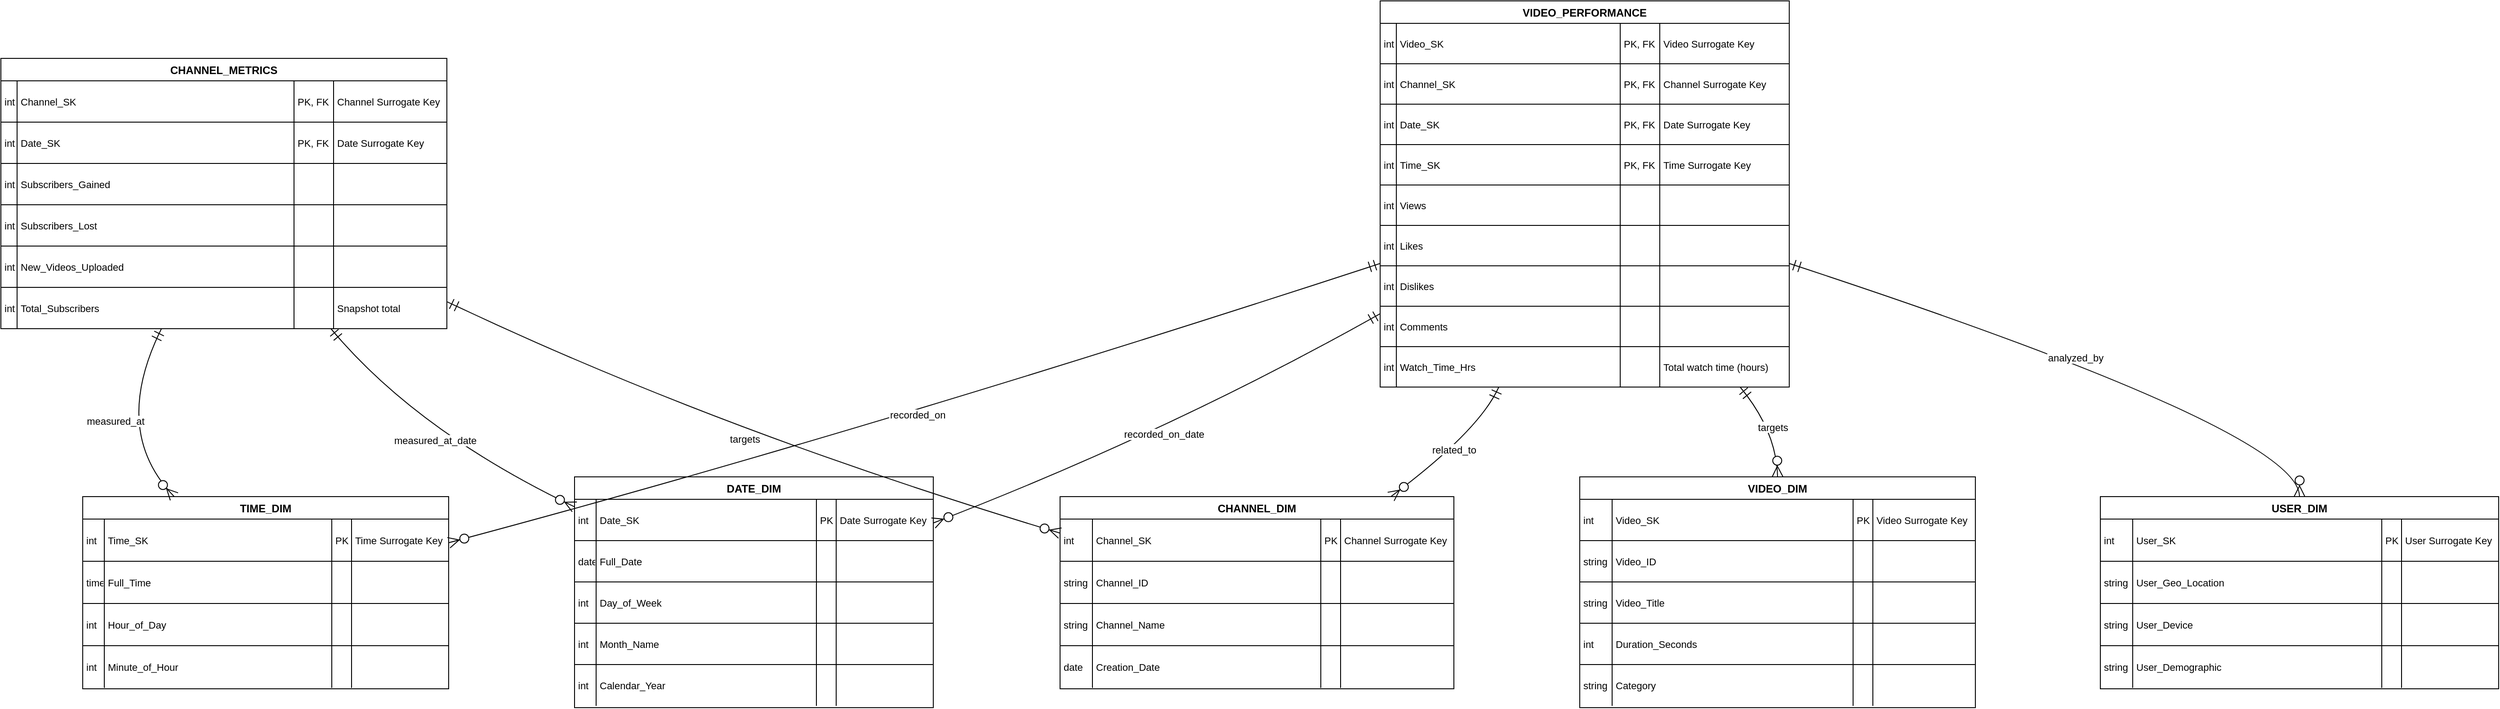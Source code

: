 <mxfile version="28.2.8">
  <diagram name="Page-1" id="8-bzFuP2QauP3R_tmHEZ">
    <mxGraphModel dx="3174" dy="1497" grid="1" gridSize="10" guides="1" tooltips="1" connect="1" arrows="1" fold="1" page="1" pageScale="1" pageWidth="850" pageHeight="1100" math="0" shadow="0">
      <root>
        <mxCell id="0" />
        <mxCell id="1" parent="0" />
        <mxCell id="tmb5fHWx_Rxzt5Bhf5MB-1" value="VIDEO_PERFORMANCE" style="shape=table;startSize=25;container=1;collapsible=0;childLayout=tableLayout;fixedRows=1;rowLines=1;fontStyle=1;align=center;resizeLast=1;" vertex="1" parent="1">
          <mxGeometry x="1554" y="20" width="455" height="430" as="geometry" />
        </mxCell>
        <mxCell id="tmb5fHWx_Rxzt5Bhf5MB-2" style="shape=tableRow;horizontal=0;startSize=0;swimlaneHead=0;swimlaneBody=0;fillColor=none;collapsible=0;dropTarget=0;points=[[0,0.5],[1,0.5]];portConstraint=eastwest;top=0;left=0;right=0;bottom=0;" vertex="1" parent="tmb5fHWx_Rxzt5Bhf5MB-1">
          <mxGeometry y="25" width="455" height="45" as="geometry" />
        </mxCell>
        <mxCell id="tmb5fHWx_Rxzt5Bhf5MB-3" value="int" style="shape=partialRectangle;connectable=0;fillColor=none;top=0;left=0;bottom=0;right=0;align=left;spacingLeft=2;overflow=hidden;fontSize=11;" vertex="1" parent="tmb5fHWx_Rxzt5Bhf5MB-2">
          <mxGeometry width="18" height="45" as="geometry">
            <mxRectangle width="18" height="45" as="alternateBounds" />
          </mxGeometry>
        </mxCell>
        <mxCell id="tmb5fHWx_Rxzt5Bhf5MB-4" value="Video_SK" style="shape=partialRectangle;connectable=0;fillColor=none;top=0;left=0;bottom=0;right=0;align=left;spacingLeft=2;overflow=hidden;fontSize=11;" vertex="1" parent="tmb5fHWx_Rxzt5Bhf5MB-2">
          <mxGeometry x="18" width="249" height="45" as="geometry">
            <mxRectangle width="249" height="45" as="alternateBounds" />
          </mxGeometry>
        </mxCell>
        <mxCell id="tmb5fHWx_Rxzt5Bhf5MB-5" value="PK, FK" style="shape=partialRectangle;connectable=0;fillColor=none;top=0;left=0;bottom=0;right=0;align=left;spacingLeft=2;overflow=hidden;fontSize=11;" vertex="1" parent="tmb5fHWx_Rxzt5Bhf5MB-2">
          <mxGeometry x="267" width="44" height="45" as="geometry">
            <mxRectangle width="44" height="45" as="alternateBounds" />
          </mxGeometry>
        </mxCell>
        <mxCell id="tmb5fHWx_Rxzt5Bhf5MB-6" value="Video Surrogate Key" style="shape=partialRectangle;connectable=0;fillColor=none;top=0;left=0;bottom=0;right=0;align=left;spacingLeft=2;overflow=hidden;fontSize=11;" vertex="1" parent="tmb5fHWx_Rxzt5Bhf5MB-2">
          <mxGeometry x="311" width="144" height="45" as="geometry">
            <mxRectangle width="144" height="45" as="alternateBounds" />
          </mxGeometry>
        </mxCell>
        <mxCell id="tmb5fHWx_Rxzt5Bhf5MB-7" style="shape=tableRow;horizontal=0;startSize=0;swimlaneHead=0;swimlaneBody=0;fillColor=none;collapsible=0;dropTarget=0;points=[[0,0.5],[1,0.5]];portConstraint=eastwest;top=0;left=0;right=0;bottom=0;" vertex="1" parent="tmb5fHWx_Rxzt5Bhf5MB-1">
          <mxGeometry y="70" width="455" height="45" as="geometry" />
        </mxCell>
        <mxCell id="tmb5fHWx_Rxzt5Bhf5MB-8" value="int" style="shape=partialRectangle;connectable=0;fillColor=none;top=0;left=0;bottom=0;right=0;align=left;spacingLeft=2;overflow=hidden;fontSize=11;" vertex="1" parent="tmb5fHWx_Rxzt5Bhf5MB-7">
          <mxGeometry width="18" height="45" as="geometry">
            <mxRectangle width="18" height="45" as="alternateBounds" />
          </mxGeometry>
        </mxCell>
        <mxCell id="tmb5fHWx_Rxzt5Bhf5MB-9" value="Channel_SK" style="shape=partialRectangle;connectable=0;fillColor=none;top=0;left=0;bottom=0;right=0;align=left;spacingLeft=2;overflow=hidden;fontSize=11;" vertex="1" parent="tmb5fHWx_Rxzt5Bhf5MB-7">
          <mxGeometry x="18" width="249" height="45" as="geometry">
            <mxRectangle width="249" height="45" as="alternateBounds" />
          </mxGeometry>
        </mxCell>
        <mxCell id="tmb5fHWx_Rxzt5Bhf5MB-10" value="PK, FK" style="shape=partialRectangle;connectable=0;fillColor=none;top=0;left=0;bottom=0;right=0;align=left;spacingLeft=2;overflow=hidden;fontSize=11;" vertex="1" parent="tmb5fHWx_Rxzt5Bhf5MB-7">
          <mxGeometry x="267" width="44" height="45" as="geometry">
            <mxRectangle width="44" height="45" as="alternateBounds" />
          </mxGeometry>
        </mxCell>
        <mxCell id="tmb5fHWx_Rxzt5Bhf5MB-11" value="Channel Surrogate Key" style="shape=partialRectangle;connectable=0;fillColor=none;top=0;left=0;bottom=0;right=0;align=left;spacingLeft=2;overflow=hidden;fontSize=11;" vertex="1" parent="tmb5fHWx_Rxzt5Bhf5MB-7">
          <mxGeometry x="311" width="144" height="45" as="geometry">
            <mxRectangle width="144" height="45" as="alternateBounds" />
          </mxGeometry>
        </mxCell>
        <mxCell id="tmb5fHWx_Rxzt5Bhf5MB-12" style="shape=tableRow;horizontal=0;startSize=0;swimlaneHead=0;swimlaneBody=0;fillColor=none;collapsible=0;dropTarget=0;points=[[0,0.5],[1,0.5]];portConstraint=eastwest;top=0;left=0;right=0;bottom=0;" vertex="1" parent="tmb5fHWx_Rxzt5Bhf5MB-1">
          <mxGeometry y="115" width="455" height="45" as="geometry" />
        </mxCell>
        <mxCell id="tmb5fHWx_Rxzt5Bhf5MB-13" value="int" style="shape=partialRectangle;connectable=0;fillColor=none;top=0;left=0;bottom=0;right=0;align=left;spacingLeft=2;overflow=hidden;fontSize=11;" vertex="1" parent="tmb5fHWx_Rxzt5Bhf5MB-12">
          <mxGeometry width="18" height="45" as="geometry">
            <mxRectangle width="18" height="45" as="alternateBounds" />
          </mxGeometry>
        </mxCell>
        <mxCell id="tmb5fHWx_Rxzt5Bhf5MB-14" value="Date_SK" style="shape=partialRectangle;connectable=0;fillColor=none;top=0;left=0;bottom=0;right=0;align=left;spacingLeft=2;overflow=hidden;fontSize=11;" vertex="1" parent="tmb5fHWx_Rxzt5Bhf5MB-12">
          <mxGeometry x="18" width="249" height="45" as="geometry">
            <mxRectangle width="249" height="45" as="alternateBounds" />
          </mxGeometry>
        </mxCell>
        <mxCell id="tmb5fHWx_Rxzt5Bhf5MB-15" value="PK, FK" style="shape=partialRectangle;connectable=0;fillColor=none;top=0;left=0;bottom=0;right=0;align=left;spacingLeft=2;overflow=hidden;fontSize=11;" vertex="1" parent="tmb5fHWx_Rxzt5Bhf5MB-12">
          <mxGeometry x="267" width="44" height="45" as="geometry">
            <mxRectangle width="44" height="45" as="alternateBounds" />
          </mxGeometry>
        </mxCell>
        <mxCell id="tmb5fHWx_Rxzt5Bhf5MB-16" value="Date Surrogate Key" style="shape=partialRectangle;connectable=0;fillColor=none;top=0;left=0;bottom=0;right=0;align=left;spacingLeft=2;overflow=hidden;fontSize=11;" vertex="1" parent="tmb5fHWx_Rxzt5Bhf5MB-12">
          <mxGeometry x="311" width="144" height="45" as="geometry">
            <mxRectangle width="144" height="45" as="alternateBounds" />
          </mxGeometry>
        </mxCell>
        <mxCell id="tmb5fHWx_Rxzt5Bhf5MB-17" style="shape=tableRow;horizontal=0;startSize=0;swimlaneHead=0;swimlaneBody=0;fillColor=none;collapsible=0;dropTarget=0;points=[[0,0.5],[1,0.5]];portConstraint=eastwest;top=0;left=0;right=0;bottom=0;" vertex="1" parent="tmb5fHWx_Rxzt5Bhf5MB-1">
          <mxGeometry y="160" width="455" height="45" as="geometry" />
        </mxCell>
        <mxCell id="tmb5fHWx_Rxzt5Bhf5MB-18" value="int" style="shape=partialRectangle;connectable=0;fillColor=none;top=0;left=0;bottom=0;right=0;align=left;spacingLeft=2;overflow=hidden;fontSize=11;" vertex="1" parent="tmb5fHWx_Rxzt5Bhf5MB-17">
          <mxGeometry width="18" height="45" as="geometry">
            <mxRectangle width="18" height="45" as="alternateBounds" />
          </mxGeometry>
        </mxCell>
        <mxCell id="tmb5fHWx_Rxzt5Bhf5MB-19" value="Time_SK" style="shape=partialRectangle;connectable=0;fillColor=none;top=0;left=0;bottom=0;right=0;align=left;spacingLeft=2;overflow=hidden;fontSize=11;" vertex="1" parent="tmb5fHWx_Rxzt5Bhf5MB-17">
          <mxGeometry x="18" width="249" height="45" as="geometry">
            <mxRectangle width="249" height="45" as="alternateBounds" />
          </mxGeometry>
        </mxCell>
        <mxCell id="tmb5fHWx_Rxzt5Bhf5MB-20" value="PK, FK" style="shape=partialRectangle;connectable=0;fillColor=none;top=0;left=0;bottom=0;right=0;align=left;spacingLeft=2;overflow=hidden;fontSize=11;" vertex="1" parent="tmb5fHWx_Rxzt5Bhf5MB-17">
          <mxGeometry x="267" width="44" height="45" as="geometry">
            <mxRectangle width="44" height="45" as="alternateBounds" />
          </mxGeometry>
        </mxCell>
        <mxCell id="tmb5fHWx_Rxzt5Bhf5MB-21" value="Time Surrogate Key" style="shape=partialRectangle;connectable=0;fillColor=none;top=0;left=0;bottom=0;right=0;align=left;spacingLeft=2;overflow=hidden;fontSize=11;" vertex="1" parent="tmb5fHWx_Rxzt5Bhf5MB-17">
          <mxGeometry x="311" width="144" height="45" as="geometry">
            <mxRectangle width="144" height="45" as="alternateBounds" />
          </mxGeometry>
        </mxCell>
        <mxCell id="tmb5fHWx_Rxzt5Bhf5MB-22" style="shape=tableRow;horizontal=0;startSize=0;swimlaneHead=0;swimlaneBody=0;fillColor=none;collapsible=0;dropTarget=0;points=[[0,0.5],[1,0.5]];portConstraint=eastwest;top=0;left=0;right=0;bottom=0;" vertex="1" parent="tmb5fHWx_Rxzt5Bhf5MB-1">
          <mxGeometry y="205" width="455" height="45" as="geometry" />
        </mxCell>
        <mxCell id="tmb5fHWx_Rxzt5Bhf5MB-23" value="int" style="shape=partialRectangle;connectable=0;fillColor=none;top=0;left=0;bottom=0;right=0;align=left;spacingLeft=2;overflow=hidden;fontSize=11;" vertex="1" parent="tmb5fHWx_Rxzt5Bhf5MB-22">
          <mxGeometry width="18" height="45" as="geometry">
            <mxRectangle width="18" height="45" as="alternateBounds" />
          </mxGeometry>
        </mxCell>
        <mxCell id="tmb5fHWx_Rxzt5Bhf5MB-24" value="Views" style="shape=partialRectangle;connectable=0;fillColor=none;top=0;left=0;bottom=0;right=0;align=left;spacingLeft=2;overflow=hidden;fontSize=11;" vertex="1" parent="tmb5fHWx_Rxzt5Bhf5MB-22">
          <mxGeometry x="18" width="249" height="45" as="geometry">
            <mxRectangle width="249" height="45" as="alternateBounds" />
          </mxGeometry>
        </mxCell>
        <mxCell id="tmb5fHWx_Rxzt5Bhf5MB-25" value="" style="shape=partialRectangle;connectable=0;fillColor=none;top=0;left=0;bottom=0;right=0;align=left;spacingLeft=2;overflow=hidden;fontSize=11;" vertex="1" parent="tmb5fHWx_Rxzt5Bhf5MB-22">
          <mxGeometry x="267" width="44" height="45" as="geometry">
            <mxRectangle width="44" height="45" as="alternateBounds" />
          </mxGeometry>
        </mxCell>
        <mxCell id="tmb5fHWx_Rxzt5Bhf5MB-26" value="" style="shape=partialRectangle;connectable=0;fillColor=none;top=0;left=0;bottom=0;right=0;align=left;spacingLeft=2;overflow=hidden;fontSize=11;" vertex="1" parent="tmb5fHWx_Rxzt5Bhf5MB-22">
          <mxGeometry x="311" width="144" height="45" as="geometry">
            <mxRectangle width="144" height="45" as="alternateBounds" />
          </mxGeometry>
        </mxCell>
        <mxCell id="tmb5fHWx_Rxzt5Bhf5MB-27" style="shape=tableRow;horizontal=0;startSize=0;swimlaneHead=0;swimlaneBody=0;fillColor=none;collapsible=0;dropTarget=0;points=[[0,0.5],[1,0.5]];portConstraint=eastwest;top=0;left=0;right=0;bottom=0;" vertex="1" parent="tmb5fHWx_Rxzt5Bhf5MB-1">
          <mxGeometry y="250" width="455" height="45" as="geometry" />
        </mxCell>
        <mxCell id="tmb5fHWx_Rxzt5Bhf5MB-28" value="int" style="shape=partialRectangle;connectable=0;fillColor=none;top=0;left=0;bottom=0;right=0;align=left;spacingLeft=2;overflow=hidden;fontSize=11;" vertex="1" parent="tmb5fHWx_Rxzt5Bhf5MB-27">
          <mxGeometry width="18" height="45" as="geometry">
            <mxRectangle width="18" height="45" as="alternateBounds" />
          </mxGeometry>
        </mxCell>
        <mxCell id="tmb5fHWx_Rxzt5Bhf5MB-29" value="Likes" style="shape=partialRectangle;connectable=0;fillColor=none;top=0;left=0;bottom=0;right=0;align=left;spacingLeft=2;overflow=hidden;fontSize=11;" vertex="1" parent="tmb5fHWx_Rxzt5Bhf5MB-27">
          <mxGeometry x="18" width="249" height="45" as="geometry">
            <mxRectangle width="249" height="45" as="alternateBounds" />
          </mxGeometry>
        </mxCell>
        <mxCell id="tmb5fHWx_Rxzt5Bhf5MB-30" value="" style="shape=partialRectangle;connectable=0;fillColor=none;top=0;left=0;bottom=0;right=0;align=left;spacingLeft=2;overflow=hidden;fontSize=11;" vertex="1" parent="tmb5fHWx_Rxzt5Bhf5MB-27">
          <mxGeometry x="267" width="44" height="45" as="geometry">
            <mxRectangle width="44" height="45" as="alternateBounds" />
          </mxGeometry>
        </mxCell>
        <mxCell id="tmb5fHWx_Rxzt5Bhf5MB-31" value="" style="shape=partialRectangle;connectable=0;fillColor=none;top=0;left=0;bottom=0;right=0;align=left;spacingLeft=2;overflow=hidden;fontSize=11;" vertex="1" parent="tmb5fHWx_Rxzt5Bhf5MB-27">
          <mxGeometry x="311" width="144" height="45" as="geometry">
            <mxRectangle width="144" height="45" as="alternateBounds" />
          </mxGeometry>
        </mxCell>
        <mxCell id="tmb5fHWx_Rxzt5Bhf5MB-32" style="shape=tableRow;horizontal=0;startSize=0;swimlaneHead=0;swimlaneBody=0;fillColor=none;collapsible=0;dropTarget=0;points=[[0,0.5],[1,0.5]];portConstraint=eastwest;top=0;left=0;right=0;bottom=0;" vertex="1" parent="tmb5fHWx_Rxzt5Bhf5MB-1">
          <mxGeometry y="295" width="455" height="45" as="geometry" />
        </mxCell>
        <mxCell id="tmb5fHWx_Rxzt5Bhf5MB-33" value="int" style="shape=partialRectangle;connectable=0;fillColor=none;top=0;left=0;bottom=0;right=0;align=left;spacingLeft=2;overflow=hidden;fontSize=11;" vertex="1" parent="tmb5fHWx_Rxzt5Bhf5MB-32">
          <mxGeometry width="18" height="45" as="geometry">
            <mxRectangle width="18" height="45" as="alternateBounds" />
          </mxGeometry>
        </mxCell>
        <mxCell id="tmb5fHWx_Rxzt5Bhf5MB-34" value="Dislikes" style="shape=partialRectangle;connectable=0;fillColor=none;top=0;left=0;bottom=0;right=0;align=left;spacingLeft=2;overflow=hidden;fontSize=11;" vertex="1" parent="tmb5fHWx_Rxzt5Bhf5MB-32">
          <mxGeometry x="18" width="249" height="45" as="geometry">
            <mxRectangle width="249" height="45" as="alternateBounds" />
          </mxGeometry>
        </mxCell>
        <mxCell id="tmb5fHWx_Rxzt5Bhf5MB-35" value="" style="shape=partialRectangle;connectable=0;fillColor=none;top=0;left=0;bottom=0;right=0;align=left;spacingLeft=2;overflow=hidden;fontSize=11;" vertex="1" parent="tmb5fHWx_Rxzt5Bhf5MB-32">
          <mxGeometry x="267" width="44" height="45" as="geometry">
            <mxRectangle width="44" height="45" as="alternateBounds" />
          </mxGeometry>
        </mxCell>
        <mxCell id="tmb5fHWx_Rxzt5Bhf5MB-36" value="" style="shape=partialRectangle;connectable=0;fillColor=none;top=0;left=0;bottom=0;right=0;align=left;spacingLeft=2;overflow=hidden;fontSize=11;" vertex="1" parent="tmb5fHWx_Rxzt5Bhf5MB-32">
          <mxGeometry x="311" width="144" height="45" as="geometry">
            <mxRectangle width="144" height="45" as="alternateBounds" />
          </mxGeometry>
        </mxCell>
        <mxCell id="tmb5fHWx_Rxzt5Bhf5MB-37" style="shape=tableRow;horizontal=0;startSize=0;swimlaneHead=0;swimlaneBody=0;fillColor=none;collapsible=0;dropTarget=0;points=[[0,0.5],[1,0.5]];portConstraint=eastwest;top=0;left=0;right=0;bottom=0;" vertex="1" parent="tmb5fHWx_Rxzt5Bhf5MB-1">
          <mxGeometry y="340" width="455" height="45" as="geometry" />
        </mxCell>
        <mxCell id="tmb5fHWx_Rxzt5Bhf5MB-38" value="int" style="shape=partialRectangle;connectable=0;fillColor=none;top=0;left=0;bottom=0;right=0;align=left;spacingLeft=2;overflow=hidden;fontSize=11;" vertex="1" parent="tmb5fHWx_Rxzt5Bhf5MB-37">
          <mxGeometry width="18" height="45" as="geometry">
            <mxRectangle width="18" height="45" as="alternateBounds" />
          </mxGeometry>
        </mxCell>
        <mxCell id="tmb5fHWx_Rxzt5Bhf5MB-39" value="Comments" style="shape=partialRectangle;connectable=0;fillColor=none;top=0;left=0;bottom=0;right=0;align=left;spacingLeft=2;overflow=hidden;fontSize=11;" vertex="1" parent="tmb5fHWx_Rxzt5Bhf5MB-37">
          <mxGeometry x="18" width="249" height="45" as="geometry">
            <mxRectangle width="249" height="45" as="alternateBounds" />
          </mxGeometry>
        </mxCell>
        <mxCell id="tmb5fHWx_Rxzt5Bhf5MB-40" value="" style="shape=partialRectangle;connectable=0;fillColor=none;top=0;left=0;bottom=0;right=0;align=left;spacingLeft=2;overflow=hidden;fontSize=11;" vertex="1" parent="tmb5fHWx_Rxzt5Bhf5MB-37">
          <mxGeometry x="267" width="44" height="45" as="geometry">
            <mxRectangle width="44" height="45" as="alternateBounds" />
          </mxGeometry>
        </mxCell>
        <mxCell id="tmb5fHWx_Rxzt5Bhf5MB-41" value="" style="shape=partialRectangle;connectable=0;fillColor=none;top=0;left=0;bottom=0;right=0;align=left;spacingLeft=2;overflow=hidden;fontSize=11;" vertex="1" parent="tmb5fHWx_Rxzt5Bhf5MB-37">
          <mxGeometry x="311" width="144" height="45" as="geometry">
            <mxRectangle width="144" height="45" as="alternateBounds" />
          </mxGeometry>
        </mxCell>
        <mxCell id="tmb5fHWx_Rxzt5Bhf5MB-42" style="shape=tableRow;horizontal=0;startSize=0;swimlaneHead=0;swimlaneBody=0;fillColor=none;collapsible=0;dropTarget=0;points=[[0,0.5],[1,0.5]];portConstraint=eastwest;top=0;left=0;right=0;bottom=0;" vertex="1" parent="tmb5fHWx_Rxzt5Bhf5MB-1">
          <mxGeometry y="385" width="455" height="45" as="geometry" />
        </mxCell>
        <mxCell id="tmb5fHWx_Rxzt5Bhf5MB-43" value="int" style="shape=partialRectangle;connectable=0;fillColor=none;top=0;left=0;bottom=0;right=0;align=left;spacingLeft=2;overflow=hidden;fontSize=11;" vertex="1" parent="tmb5fHWx_Rxzt5Bhf5MB-42">
          <mxGeometry width="18" height="45" as="geometry">
            <mxRectangle width="18" height="45" as="alternateBounds" />
          </mxGeometry>
        </mxCell>
        <mxCell id="tmb5fHWx_Rxzt5Bhf5MB-44" value="Watch_Time_Hrs" style="shape=partialRectangle;connectable=0;fillColor=none;top=0;left=0;bottom=0;right=0;align=left;spacingLeft=2;overflow=hidden;fontSize=11;" vertex="1" parent="tmb5fHWx_Rxzt5Bhf5MB-42">
          <mxGeometry x="18" width="249" height="45" as="geometry">
            <mxRectangle width="249" height="45" as="alternateBounds" />
          </mxGeometry>
        </mxCell>
        <mxCell id="tmb5fHWx_Rxzt5Bhf5MB-45" value="" style="shape=partialRectangle;connectable=0;fillColor=none;top=0;left=0;bottom=0;right=0;align=left;spacingLeft=2;overflow=hidden;fontSize=11;" vertex="1" parent="tmb5fHWx_Rxzt5Bhf5MB-42">
          <mxGeometry x="267" width="44" height="45" as="geometry">
            <mxRectangle width="44" height="45" as="alternateBounds" />
          </mxGeometry>
        </mxCell>
        <mxCell id="tmb5fHWx_Rxzt5Bhf5MB-46" value="Total watch time (hours)" style="shape=partialRectangle;connectable=0;fillColor=none;top=0;left=0;bottom=0;right=0;align=left;spacingLeft=2;overflow=hidden;fontSize=11;" vertex="1" parent="tmb5fHWx_Rxzt5Bhf5MB-42">
          <mxGeometry x="311" width="144" height="45" as="geometry">
            <mxRectangle width="144" height="45" as="alternateBounds" />
          </mxGeometry>
        </mxCell>
        <mxCell id="tmb5fHWx_Rxzt5Bhf5MB-47" value="TIME_DIM" style="shape=table;startSize=25;container=1;collapsible=0;childLayout=tableLayout;fixedRows=1;rowLines=1;fontStyle=1;align=center;resizeLast=1;" vertex="1" parent="1">
          <mxGeometry x="111" y="572" width="407" height="214" as="geometry" />
        </mxCell>
        <mxCell id="tmb5fHWx_Rxzt5Bhf5MB-48" style="shape=tableRow;horizontal=0;startSize=0;swimlaneHead=0;swimlaneBody=0;fillColor=none;collapsible=0;dropTarget=0;points=[[0,0.5],[1,0.5]];portConstraint=eastwest;top=0;left=0;right=0;bottom=0;" vertex="1" parent="tmb5fHWx_Rxzt5Bhf5MB-47">
          <mxGeometry y="25" width="407" height="47" as="geometry" />
        </mxCell>
        <mxCell id="tmb5fHWx_Rxzt5Bhf5MB-49" value="int" style="shape=partialRectangle;connectable=0;fillColor=none;top=0;left=0;bottom=0;right=0;align=left;spacingLeft=2;overflow=hidden;fontSize=11;" vertex="1" parent="tmb5fHWx_Rxzt5Bhf5MB-48">
          <mxGeometry width="24" height="47" as="geometry">
            <mxRectangle width="24" height="47" as="alternateBounds" />
          </mxGeometry>
        </mxCell>
        <mxCell id="tmb5fHWx_Rxzt5Bhf5MB-50" value="Time_SK" style="shape=partialRectangle;connectable=0;fillColor=none;top=0;left=0;bottom=0;right=0;align=left;spacingLeft=2;overflow=hidden;fontSize=11;" vertex="1" parent="tmb5fHWx_Rxzt5Bhf5MB-48">
          <mxGeometry x="24" width="253" height="47" as="geometry">
            <mxRectangle width="253" height="47" as="alternateBounds" />
          </mxGeometry>
        </mxCell>
        <mxCell id="tmb5fHWx_Rxzt5Bhf5MB-51" value="PK" style="shape=partialRectangle;connectable=0;fillColor=none;top=0;left=0;bottom=0;right=0;align=left;spacingLeft=2;overflow=hidden;fontSize=11;" vertex="1" parent="tmb5fHWx_Rxzt5Bhf5MB-48">
          <mxGeometry x="277" width="22" height="47" as="geometry">
            <mxRectangle width="22" height="47" as="alternateBounds" />
          </mxGeometry>
        </mxCell>
        <mxCell id="tmb5fHWx_Rxzt5Bhf5MB-52" value="Time Surrogate Key" style="shape=partialRectangle;connectable=0;fillColor=none;top=0;left=0;bottom=0;right=0;align=left;spacingLeft=2;overflow=hidden;fontSize=11;" vertex="1" parent="tmb5fHWx_Rxzt5Bhf5MB-48">
          <mxGeometry x="299" width="108" height="47" as="geometry">
            <mxRectangle width="108" height="47" as="alternateBounds" />
          </mxGeometry>
        </mxCell>
        <mxCell id="tmb5fHWx_Rxzt5Bhf5MB-53" style="shape=tableRow;horizontal=0;startSize=0;swimlaneHead=0;swimlaneBody=0;fillColor=none;collapsible=0;dropTarget=0;points=[[0,0.5],[1,0.5]];portConstraint=eastwest;top=0;left=0;right=0;bottom=0;" vertex="1" parent="tmb5fHWx_Rxzt5Bhf5MB-47">
          <mxGeometry y="72" width="407" height="47" as="geometry" />
        </mxCell>
        <mxCell id="tmb5fHWx_Rxzt5Bhf5MB-54" value="time" style="shape=partialRectangle;connectable=0;fillColor=none;top=0;left=0;bottom=0;right=0;align=left;spacingLeft=2;overflow=hidden;fontSize=11;" vertex="1" parent="tmb5fHWx_Rxzt5Bhf5MB-53">
          <mxGeometry width="24" height="47" as="geometry">
            <mxRectangle width="24" height="47" as="alternateBounds" />
          </mxGeometry>
        </mxCell>
        <mxCell id="tmb5fHWx_Rxzt5Bhf5MB-55" value="Full_Time" style="shape=partialRectangle;connectable=0;fillColor=none;top=0;left=0;bottom=0;right=0;align=left;spacingLeft=2;overflow=hidden;fontSize=11;" vertex="1" parent="tmb5fHWx_Rxzt5Bhf5MB-53">
          <mxGeometry x="24" width="253" height="47" as="geometry">
            <mxRectangle width="253" height="47" as="alternateBounds" />
          </mxGeometry>
        </mxCell>
        <mxCell id="tmb5fHWx_Rxzt5Bhf5MB-56" value="" style="shape=partialRectangle;connectable=0;fillColor=none;top=0;left=0;bottom=0;right=0;align=left;spacingLeft=2;overflow=hidden;fontSize=11;" vertex="1" parent="tmb5fHWx_Rxzt5Bhf5MB-53">
          <mxGeometry x="277" width="22" height="47" as="geometry">
            <mxRectangle width="22" height="47" as="alternateBounds" />
          </mxGeometry>
        </mxCell>
        <mxCell id="tmb5fHWx_Rxzt5Bhf5MB-57" value="" style="shape=partialRectangle;connectable=0;fillColor=none;top=0;left=0;bottom=0;right=0;align=left;spacingLeft=2;overflow=hidden;fontSize=11;" vertex="1" parent="tmb5fHWx_Rxzt5Bhf5MB-53">
          <mxGeometry x="299" width="108" height="47" as="geometry">
            <mxRectangle width="108" height="47" as="alternateBounds" />
          </mxGeometry>
        </mxCell>
        <mxCell id="tmb5fHWx_Rxzt5Bhf5MB-58" style="shape=tableRow;horizontal=0;startSize=0;swimlaneHead=0;swimlaneBody=0;fillColor=none;collapsible=0;dropTarget=0;points=[[0,0.5],[1,0.5]];portConstraint=eastwest;top=0;left=0;right=0;bottom=0;" vertex="1" parent="tmb5fHWx_Rxzt5Bhf5MB-47">
          <mxGeometry y="119" width="407" height="47" as="geometry" />
        </mxCell>
        <mxCell id="tmb5fHWx_Rxzt5Bhf5MB-59" value="int" style="shape=partialRectangle;connectable=0;fillColor=none;top=0;left=0;bottom=0;right=0;align=left;spacingLeft=2;overflow=hidden;fontSize=11;" vertex="1" parent="tmb5fHWx_Rxzt5Bhf5MB-58">
          <mxGeometry width="24" height="47" as="geometry">
            <mxRectangle width="24" height="47" as="alternateBounds" />
          </mxGeometry>
        </mxCell>
        <mxCell id="tmb5fHWx_Rxzt5Bhf5MB-60" value="Hour_of_Day" style="shape=partialRectangle;connectable=0;fillColor=none;top=0;left=0;bottom=0;right=0;align=left;spacingLeft=2;overflow=hidden;fontSize=11;" vertex="1" parent="tmb5fHWx_Rxzt5Bhf5MB-58">
          <mxGeometry x="24" width="253" height="47" as="geometry">
            <mxRectangle width="253" height="47" as="alternateBounds" />
          </mxGeometry>
        </mxCell>
        <mxCell id="tmb5fHWx_Rxzt5Bhf5MB-61" value="" style="shape=partialRectangle;connectable=0;fillColor=none;top=0;left=0;bottom=0;right=0;align=left;spacingLeft=2;overflow=hidden;fontSize=11;" vertex="1" parent="tmb5fHWx_Rxzt5Bhf5MB-58">
          <mxGeometry x="277" width="22" height="47" as="geometry">
            <mxRectangle width="22" height="47" as="alternateBounds" />
          </mxGeometry>
        </mxCell>
        <mxCell id="tmb5fHWx_Rxzt5Bhf5MB-62" value="" style="shape=partialRectangle;connectable=0;fillColor=none;top=0;left=0;bottom=0;right=0;align=left;spacingLeft=2;overflow=hidden;fontSize=11;" vertex="1" parent="tmb5fHWx_Rxzt5Bhf5MB-58">
          <mxGeometry x="299" width="108" height="47" as="geometry">
            <mxRectangle width="108" height="47" as="alternateBounds" />
          </mxGeometry>
        </mxCell>
        <mxCell id="tmb5fHWx_Rxzt5Bhf5MB-63" style="shape=tableRow;horizontal=0;startSize=0;swimlaneHead=0;swimlaneBody=0;fillColor=none;collapsible=0;dropTarget=0;points=[[0,0.5],[1,0.5]];portConstraint=eastwest;top=0;left=0;right=0;bottom=0;" vertex="1" parent="tmb5fHWx_Rxzt5Bhf5MB-47">
          <mxGeometry y="166" width="407" height="47" as="geometry" />
        </mxCell>
        <mxCell id="tmb5fHWx_Rxzt5Bhf5MB-64" value="int" style="shape=partialRectangle;connectable=0;fillColor=none;top=0;left=0;bottom=0;right=0;align=left;spacingLeft=2;overflow=hidden;fontSize=11;" vertex="1" parent="tmb5fHWx_Rxzt5Bhf5MB-63">
          <mxGeometry width="24" height="47" as="geometry">
            <mxRectangle width="24" height="47" as="alternateBounds" />
          </mxGeometry>
        </mxCell>
        <mxCell id="tmb5fHWx_Rxzt5Bhf5MB-65" value="Minute_of_Hour" style="shape=partialRectangle;connectable=0;fillColor=none;top=0;left=0;bottom=0;right=0;align=left;spacingLeft=2;overflow=hidden;fontSize=11;" vertex="1" parent="tmb5fHWx_Rxzt5Bhf5MB-63">
          <mxGeometry x="24" width="253" height="47" as="geometry">
            <mxRectangle width="253" height="47" as="alternateBounds" />
          </mxGeometry>
        </mxCell>
        <mxCell id="tmb5fHWx_Rxzt5Bhf5MB-66" value="" style="shape=partialRectangle;connectable=0;fillColor=none;top=0;left=0;bottom=0;right=0;align=left;spacingLeft=2;overflow=hidden;fontSize=11;" vertex="1" parent="tmb5fHWx_Rxzt5Bhf5MB-63">
          <mxGeometry x="277" width="22" height="47" as="geometry">
            <mxRectangle width="22" height="47" as="alternateBounds" />
          </mxGeometry>
        </mxCell>
        <mxCell id="tmb5fHWx_Rxzt5Bhf5MB-67" value="" style="shape=partialRectangle;connectable=0;fillColor=none;top=0;left=0;bottom=0;right=0;align=left;spacingLeft=2;overflow=hidden;fontSize=11;" vertex="1" parent="tmb5fHWx_Rxzt5Bhf5MB-63">
          <mxGeometry x="299" width="108" height="47" as="geometry">
            <mxRectangle width="108" height="47" as="alternateBounds" />
          </mxGeometry>
        </mxCell>
        <mxCell id="tmb5fHWx_Rxzt5Bhf5MB-68" value="DATE_DIM" style="shape=table;startSize=25;container=1;collapsible=0;childLayout=tableLayout;fixedRows=1;rowLines=1;fontStyle=1;align=center;resizeLast=1;" vertex="1" parent="1">
          <mxGeometry x="658" y="550" width="399" height="257" as="geometry" />
        </mxCell>
        <mxCell id="tmb5fHWx_Rxzt5Bhf5MB-69" style="shape=tableRow;horizontal=0;startSize=0;swimlaneHead=0;swimlaneBody=0;fillColor=none;collapsible=0;dropTarget=0;points=[[0,0.5],[1,0.5]];portConstraint=eastwest;top=0;left=0;right=0;bottom=0;" vertex="1" parent="tmb5fHWx_Rxzt5Bhf5MB-68">
          <mxGeometry y="25" width="399" height="46" as="geometry" />
        </mxCell>
        <mxCell id="tmb5fHWx_Rxzt5Bhf5MB-70" value="int" style="shape=partialRectangle;connectable=0;fillColor=none;top=0;left=0;bottom=0;right=0;align=left;spacingLeft=2;overflow=hidden;fontSize=11;" vertex="1" parent="tmb5fHWx_Rxzt5Bhf5MB-69">
          <mxGeometry width="24" height="46" as="geometry">
            <mxRectangle width="24" height="46" as="alternateBounds" />
          </mxGeometry>
        </mxCell>
        <mxCell id="tmb5fHWx_Rxzt5Bhf5MB-71" value="Date_SK" style="shape=partialRectangle;connectable=0;fillColor=none;top=0;left=0;bottom=0;right=0;align=left;spacingLeft=2;overflow=hidden;fontSize=11;" vertex="1" parent="tmb5fHWx_Rxzt5Bhf5MB-69">
          <mxGeometry x="24" width="245" height="46" as="geometry">
            <mxRectangle width="245" height="46" as="alternateBounds" />
          </mxGeometry>
        </mxCell>
        <mxCell id="tmb5fHWx_Rxzt5Bhf5MB-72" value="PK" style="shape=partialRectangle;connectable=0;fillColor=none;top=0;left=0;bottom=0;right=0;align=left;spacingLeft=2;overflow=hidden;fontSize=11;" vertex="1" parent="tmb5fHWx_Rxzt5Bhf5MB-69">
          <mxGeometry x="269" width="22" height="46" as="geometry">
            <mxRectangle width="22" height="46" as="alternateBounds" />
          </mxGeometry>
        </mxCell>
        <mxCell id="tmb5fHWx_Rxzt5Bhf5MB-73" value="Date Surrogate Key" style="shape=partialRectangle;connectable=0;fillColor=none;top=0;left=0;bottom=0;right=0;align=left;spacingLeft=2;overflow=hidden;fontSize=11;" vertex="1" parent="tmb5fHWx_Rxzt5Bhf5MB-69">
          <mxGeometry x="291" width="108" height="46" as="geometry">
            <mxRectangle width="108" height="46" as="alternateBounds" />
          </mxGeometry>
        </mxCell>
        <mxCell id="tmb5fHWx_Rxzt5Bhf5MB-74" style="shape=tableRow;horizontal=0;startSize=0;swimlaneHead=0;swimlaneBody=0;fillColor=none;collapsible=0;dropTarget=0;points=[[0,0.5],[1,0.5]];portConstraint=eastwest;top=0;left=0;right=0;bottom=0;" vertex="1" parent="tmb5fHWx_Rxzt5Bhf5MB-68">
          <mxGeometry y="71" width="399" height="46" as="geometry" />
        </mxCell>
        <mxCell id="tmb5fHWx_Rxzt5Bhf5MB-75" value="date" style="shape=partialRectangle;connectable=0;fillColor=none;top=0;left=0;bottom=0;right=0;align=left;spacingLeft=2;overflow=hidden;fontSize=11;" vertex="1" parent="tmb5fHWx_Rxzt5Bhf5MB-74">
          <mxGeometry width="24" height="46" as="geometry">
            <mxRectangle width="24" height="46" as="alternateBounds" />
          </mxGeometry>
        </mxCell>
        <mxCell id="tmb5fHWx_Rxzt5Bhf5MB-76" value="Full_Date" style="shape=partialRectangle;connectable=0;fillColor=none;top=0;left=0;bottom=0;right=0;align=left;spacingLeft=2;overflow=hidden;fontSize=11;" vertex="1" parent="tmb5fHWx_Rxzt5Bhf5MB-74">
          <mxGeometry x="24" width="245" height="46" as="geometry">
            <mxRectangle width="245" height="46" as="alternateBounds" />
          </mxGeometry>
        </mxCell>
        <mxCell id="tmb5fHWx_Rxzt5Bhf5MB-77" value="" style="shape=partialRectangle;connectable=0;fillColor=none;top=0;left=0;bottom=0;right=0;align=left;spacingLeft=2;overflow=hidden;fontSize=11;" vertex="1" parent="tmb5fHWx_Rxzt5Bhf5MB-74">
          <mxGeometry x="269" width="22" height="46" as="geometry">
            <mxRectangle width="22" height="46" as="alternateBounds" />
          </mxGeometry>
        </mxCell>
        <mxCell id="tmb5fHWx_Rxzt5Bhf5MB-78" value="" style="shape=partialRectangle;connectable=0;fillColor=none;top=0;left=0;bottom=0;right=0;align=left;spacingLeft=2;overflow=hidden;fontSize=11;" vertex="1" parent="tmb5fHWx_Rxzt5Bhf5MB-74">
          <mxGeometry x="291" width="108" height="46" as="geometry">
            <mxRectangle width="108" height="46" as="alternateBounds" />
          </mxGeometry>
        </mxCell>
        <mxCell id="tmb5fHWx_Rxzt5Bhf5MB-79" style="shape=tableRow;horizontal=0;startSize=0;swimlaneHead=0;swimlaneBody=0;fillColor=none;collapsible=0;dropTarget=0;points=[[0,0.5],[1,0.5]];portConstraint=eastwest;top=0;left=0;right=0;bottom=0;" vertex="1" parent="tmb5fHWx_Rxzt5Bhf5MB-68">
          <mxGeometry y="117" width="399" height="46" as="geometry" />
        </mxCell>
        <mxCell id="tmb5fHWx_Rxzt5Bhf5MB-80" value="int" style="shape=partialRectangle;connectable=0;fillColor=none;top=0;left=0;bottom=0;right=0;align=left;spacingLeft=2;overflow=hidden;fontSize=11;" vertex="1" parent="tmb5fHWx_Rxzt5Bhf5MB-79">
          <mxGeometry width="24" height="46" as="geometry">
            <mxRectangle width="24" height="46" as="alternateBounds" />
          </mxGeometry>
        </mxCell>
        <mxCell id="tmb5fHWx_Rxzt5Bhf5MB-81" value="Day_of_Week" style="shape=partialRectangle;connectable=0;fillColor=none;top=0;left=0;bottom=0;right=0;align=left;spacingLeft=2;overflow=hidden;fontSize=11;" vertex="1" parent="tmb5fHWx_Rxzt5Bhf5MB-79">
          <mxGeometry x="24" width="245" height="46" as="geometry">
            <mxRectangle width="245" height="46" as="alternateBounds" />
          </mxGeometry>
        </mxCell>
        <mxCell id="tmb5fHWx_Rxzt5Bhf5MB-82" value="" style="shape=partialRectangle;connectable=0;fillColor=none;top=0;left=0;bottom=0;right=0;align=left;spacingLeft=2;overflow=hidden;fontSize=11;" vertex="1" parent="tmb5fHWx_Rxzt5Bhf5MB-79">
          <mxGeometry x="269" width="22" height="46" as="geometry">
            <mxRectangle width="22" height="46" as="alternateBounds" />
          </mxGeometry>
        </mxCell>
        <mxCell id="tmb5fHWx_Rxzt5Bhf5MB-83" value="" style="shape=partialRectangle;connectable=0;fillColor=none;top=0;left=0;bottom=0;right=0;align=left;spacingLeft=2;overflow=hidden;fontSize=11;" vertex="1" parent="tmb5fHWx_Rxzt5Bhf5MB-79">
          <mxGeometry x="291" width="108" height="46" as="geometry">
            <mxRectangle width="108" height="46" as="alternateBounds" />
          </mxGeometry>
        </mxCell>
        <mxCell id="tmb5fHWx_Rxzt5Bhf5MB-84" style="shape=tableRow;horizontal=0;startSize=0;swimlaneHead=0;swimlaneBody=0;fillColor=none;collapsible=0;dropTarget=0;points=[[0,0.5],[1,0.5]];portConstraint=eastwest;top=0;left=0;right=0;bottom=0;" vertex="1" parent="tmb5fHWx_Rxzt5Bhf5MB-68">
          <mxGeometry y="163" width="399" height="46" as="geometry" />
        </mxCell>
        <mxCell id="tmb5fHWx_Rxzt5Bhf5MB-85" value="int" style="shape=partialRectangle;connectable=0;fillColor=none;top=0;left=0;bottom=0;right=0;align=left;spacingLeft=2;overflow=hidden;fontSize=11;" vertex="1" parent="tmb5fHWx_Rxzt5Bhf5MB-84">
          <mxGeometry width="24" height="46" as="geometry">
            <mxRectangle width="24" height="46" as="alternateBounds" />
          </mxGeometry>
        </mxCell>
        <mxCell id="tmb5fHWx_Rxzt5Bhf5MB-86" value="Month_Name" style="shape=partialRectangle;connectable=0;fillColor=none;top=0;left=0;bottom=0;right=0;align=left;spacingLeft=2;overflow=hidden;fontSize=11;" vertex="1" parent="tmb5fHWx_Rxzt5Bhf5MB-84">
          <mxGeometry x="24" width="245" height="46" as="geometry">
            <mxRectangle width="245" height="46" as="alternateBounds" />
          </mxGeometry>
        </mxCell>
        <mxCell id="tmb5fHWx_Rxzt5Bhf5MB-87" value="" style="shape=partialRectangle;connectable=0;fillColor=none;top=0;left=0;bottom=0;right=0;align=left;spacingLeft=2;overflow=hidden;fontSize=11;" vertex="1" parent="tmb5fHWx_Rxzt5Bhf5MB-84">
          <mxGeometry x="269" width="22" height="46" as="geometry">
            <mxRectangle width="22" height="46" as="alternateBounds" />
          </mxGeometry>
        </mxCell>
        <mxCell id="tmb5fHWx_Rxzt5Bhf5MB-88" value="" style="shape=partialRectangle;connectable=0;fillColor=none;top=0;left=0;bottom=0;right=0;align=left;spacingLeft=2;overflow=hidden;fontSize=11;" vertex="1" parent="tmb5fHWx_Rxzt5Bhf5MB-84">
          <mxGeometry x="291" width="108" height="46" as="geometry">
            <mxRectangle width="108" height="46" as="alternateBounds" />
          </mxGeometry>
        </mxCell>
        <mxCell id="tmb5fHWx_Rxzt5Bhf5MB-89" style="shape=tableRow;horizontal=0;startSize=0;swimlaneHead=0;swimlaneBody=0;fillColor=none;collapsible=0;dropTarget=0;points=[[0,0.5],[1,0.5]];portConstraint=eastwest;top=0;left=0;right=0;bottom=0;" vertex="1" parent="tmb5fHWx_Rxzt5Bhf5MB-68">
          <mxGeometry y="209" width="399" height="46" as="geometry" />
        </mxCell>
        <mxCell id="tmb5fHWx_Rxzt5Bhf5MB-90" value="int" style="shape=partialRectangle;connectable=0;fillColor=none;top=0;left=0;bottom=0;right=0;align=left;spacingLeft=2;overflow=hidden;fontSize=11;" vertex="1" parent="tmb5fHWx_Rxzt5Bhf5MB-89">
          <mxGeometry width="24" height="46" as="geometry">
            <mxRectangle width="24" height="46" as="alternateBounds" />
          </mxGeometry>
        </mxCell>
        <mxCell id="tmb5fHWx_Rxzt5Bhf5MB-91" value="Calendar_Year" style="shape=partialRectangle;connectable=0;fillColor=none;top=0;left=0;bottom=0;right=0;align=left;spacingLeft=2;overflow=hidden;fontSize=11;" vertex="1" parent="tmb5fHWx_Rxzt5Bhf5MB-89">
          <mxGeometry x="24" width="245" height="46" as="geometry">
            <mxRectangle width="245" height="46" as="alternateBounds" />
          </mxGeometry>
        </mxCell>
        <mxCell id="tmb5fHWx_Rxzt5Bhf5MB-92" value="" style="shape=partialRectangle;connectable=0;fillColor=none;top=0;left=0;bottom=0;right=0;align=left;spacingLeft=2;overflow=hidden;fontSize=11;" vertex="1" parent="tmb5fHWx_Rxzt5Bhf5MB-89">
          <mxGeometry x="269" width="22" height="46" as="geometry">
            <mxRectangle width="22" height="46" as="alternateBounds" />
          </mxGeometry>
        </mxCell>
        <mxCell id="tmb5fHWx_Rxzt5Bhf5MB-93" value="" style="shape=partialRectangle;connectable=0;fillColor=none;top=0;left=0;bottom=0;right=0;align=left;spacingLeft=2;overflow=hidden;fontSize=11;" vertex="1" parent="tmb5fHWx_Rxzt5Bhf5MB-89">
          <mxGeometry x="291" width="108" height="46" as="geometry">
            <mxRectangle width="108" height="46" as="alternateBounds" />
          </mxGeometry>
        </mxCell>
        <mxCell id="tmb5fHWx_Rxzt5Bhf5MB-94" value="CHANNEL_DIM" style="shape=table;startSize=25;container=1;collapsible=0;childLayout=tableLayout;fixedRows=1;rowLines=1;fontStyle=1;align=center;resizeLast=1;" vertex="1" parent="1">
          <mxGeometry x="1198" y="572" width="438" height="214" as="geometry" />
        </mxCell>
        <mxCell id="tmb5fHWx_Rxzt5Bhf5MB-95" style="shape=tableRow;horizontal=0;startSize=0;swimlaneHead=0;swimlaneBody=0;fillColor=none;collapsible=0;dropTarget=0;points=[[0,0.5],[1,0.5]];portConstraint=eastwest;top=0;left=0;right=0;bottom=0;" vertex="1" parent="tmb5fHWx_Rxzt5Bhf5MB-94">
          <mxGeometry y="25" width="438" height="47" as="geometry" />
        </mxCell>
        <mxCell id="tmb5fHWx_Rxzt5Bhf5MB-96" value="int" style="shape=partialRectangle;connectable=0;fillColor=none;top=0;left=0;bottom=0;right=0;align=left;spacingLeft=2;overflow=hidden;fontSize=11;" vertex="1" parent="tmb5fHWx_Rxzt5Bhf5MB-95">
          <mxGeometry width="36" height="47" as="geometry">
            <mxRectangle width="36" height="47" as="alternateBounds" />
          </mxGeometry>
        </mxCell>
        <mxCell id="tmb5fHWx_Rxzt5Bhf5MB-97" value="Channel_SK" style="shape=partialRectangle;connectable=0;fillColor=none;top=0;left=0;bottom=0;right=0;align=left;spacingLeft=2;overflow=hidden;fontSize=11;" vertex="1" parent="tmb5fHWx_Rxzt5Bhf5MB-95">
          <mxGeometry x="36" width="254" height="47" as="geometry">
            <mxRectangle width="254" height="47" as="alternateBounds" />
          </mxGeometry>
        </mxCell>
        <mxCell id="tmb5fHWx_Rxzt5Bhf5MB-98" value="PK" style="shape=partialRectangle;connectable=0;fillColor=none;top=0;left=0;bottom=0;right=0;align=left;spacingLeft=2;overflow=hidden;fontSize=11;" vertex="1" parent="tmb5fHWx_Rxzt5Bhf5MB-95">
          <mxGeometry x="290" width="22" height="47" as="geometry">
            <mxRectangle width="22" height="47" as="alternateBounds" />
          </mxGeometry>
        </mxCell>
        <mxCell id="tmb5fHWx_Rxzt5Bhf5MB-99" value="Channel Surrogate Key" style="shape=partialRectangle;connectable=0;fillColor=none;top=0;left=0;bottom=0;right=0;align=left;spacingLeft=2;overflow=hidden;fontSize=11;" vertex="1" parent="tmb5fHWx_Rxzt5Bhf5MB-95">
          <mxGeometry x="312" width="126" height="47" as="geometry">
            <mxRectangle width="126" height="47" as="alternateBounds" />
          </mxGeometry>
        </mxCell>
        <mxCell id="tmb5fHWx_Rxzt5Bhf5MB-100" style="shape=tableRow;horizontal=0;startSize=0;swimlaneHead=0;swimlaneBody=0;fillColor=none;collapsible=0;dropTarget=0;points=[[0,0.5],[1,0.5]];portConstraint=eastwest;top=0;left=0;right=0;bottom=0;" vertex="1" parent="tmb5fHWx_Rxzt5Bhf5MB-94">
          <mxGeometry y="72" width="438" height="47" as="geometry" />
        </mxCell>
        <mxCell id="tmb5fHWx_Rxzt5Bhf5MB-101" value="string" style="shape=partialRectangle;connectable=0;fillColor=none;top=0;left=0;bottom=0;right=0;align=left;spacingLeft=2;overflow=hidden;fontSize=11;" vertex="1" parent="tmb5fHWx_Rxzt5Bhf5MB-100">
          <mxGeometry width="36" height="47" as="geometry">
            <mxRectangle width="36" height="47" as="alternateBounds" />
          </mxGeometry>
        </mxCell>
        <mxCell id="tmb5fHWx_Rxzt5Bhf5MB-102" value="Channel_ID" style="shape=partialRectangle;connectable=0;fillColor=none;top=0;left=0;bottom=0;right=0;align=left;spacingLeft=2;overflow=hidden;fontSize=11;" vertex="1" parent="tmb5fHWx_Rxzt5Bhf5MB-100">
          <mxGeometry x="36" width="254" height="47" as="geometry">
            <mxRectangle width="254" height="47" as="alternateBounds" />
          </mxGeometry>
        </mxCell>
        <mxCell id="tmb5fHWx_Rxzt5Bhf5MB-103" value="" style="shape=partialRectangle;connectable=0;fillColor=none;top=0;left=0;bottom=0;right=0;align=left;spacingLeft=2;overflow=hidden;fontSize=11;" vertex="1" parent="tmb5fHWx_Rxzt5Bhf5MB-100">
          <mxGeometry x="290" width="22" height="47" as="geometry">
            <mxRectangle width="22" height="47" as="alternateBounds" />
          </mxGeometry>
        </mxCell>
        <mxCell id="tmb5fHWx_Rxzt5Bhf5MB-104" value="" style="shape=partialRectangle;connectable=0;fillColor=none;top=0;left=0;bottom=0;right=0;align=left;spacingLeft=2;overflow=hidden;fontSize=11;" vertex="1" parent="tmb5fHWx_Rxzt5Bhf5MB-100">
          <mxGeometry x="312" width="126" height="47" as="geometry">
            <mxRectangle width="126" height="47" as="alternateBounds" />
          </mxGeometry>
        </mxCell>
        <mxCell id="tmb5fHWx_Rxzt5Bhf5MB-105" style="shape=tableRow;horizontal=0;startSize=0;swimlaneHead=0;swimlaneBody=0;fillColor=none;collapsible=0;dropTarget=0;points=[[0,0.5],[1,0.5]];portConstraint=eastwest;top=0;left=0;right=0;bottom=0;" vertex="1" parent="tmb5fHWx_Rxzt5Bhf5MB-94">
          <mxGeometry y="119" width="438" height="47" as="geometry" />
        </mxCell>
        <mxCell id="tmb5fHWx_Rxzt5Bhf5MB-106" value="string" style="shape=partialRectangle;connectable=0;fillColor=none;top=0;left=0;bottom=0;right=0;align=left;spacingLeft=2;overflow=hidden;fontSize=11;" vertex="1" parent="tmb5fHWx_Rxzt5Bhf5MB-105">
          <mxGeometry width="36" height="47" as="geometry">
            <mxRectangle width="36" height="47" as="alternateBounds" />
          </mxGeometry>
        </mxCell>
        <mxCell id="tmb5fHWx_Rxzt5Bhf5MB-107" value="Channel_Name" style="shape=partialRectangle;connectable=0;fillColor=none;top=0;left=0;bottom=0;right=0;align=left;spacingLeft=2;overflow=hidden;fontSize=11;" vertex="1" parent="tmb5fHWx_Rxzt5Bhf5MB-105">
          <mxGeometry x="36" width="254" height="47" as="geometry">
            <mxRectangle width="254" height="47" as="alternateBounds" />
          </mxGeometry>
        </mxCell>
        <mxCell id="tmb5fHWx_Rxzt5Bhf5MB-108" value="" style="shape=partialRectangle;connectable=0;fillColor=none;top=0;left=0;bottom=0;right=0;align=left;spacingLeft=2;overflow=hidden;fontSize=11;" vertex="1" parent="tmb5fHWx_Rxzt5Bhf5MB-105">
          <mxGeometry x="290" width="22" height="47" as="geometry">
            <mxRectangle width="22" height="47" as="alternateBounds" />
          </mxGeometry>
        </mxCell>
        <mxCell id="tmb5fHWx_Rxzt5Bhf5MB-109" value="" style="shape=partialRectangle;connectable=0;fillColor=none;top=0;left=0;bottom=0;right=0;align=left;spacingLeft=2;overflow=hidden;fontSize=11;" vertex="1" parent="tmb5fHWx_Rxzt5Bhf5MB-105">
          <mxGeometry x="312" width="126" height="47" as="geometry">
            <mxRectangle width="126" height="47" as="alternateBounds" />
          </mxGeometry>
        </mxCell>
        <mxCell id="tmb5fHWx_Rxzt5Bhf5MB-110" style="shape=tableRow;horizontal=0;startSize=0;swimlaneHead=0;swimlaneBody=0;fillColor=none;collapsible=0;dropTarget=0;points=[[0,0.5],[1,0.5]];portConstraint=eastwest;top=0;left=0;right=0;bottom=0;" vertex="1" parent="tmb5fHWx_Rxzt5Bhf5MB-94">
          <mxGeometry y="166" width="438" height="47" as="geometry" />
        </mxCell>
        <mxCell id="tmb5fHWx_Rxzt5Bhf5MB-111" value="date" style="shape=partialRectangle;connectable=0;fillColor=none;top=0;left=0;bottom=0;right=0;align=left;spacingLeft=2;overflow=hidden;fontSize=11;" vertex="1" parent="tmb5fHWx_Rxzt5Bhf5MB-110">
          <mxGeometry width="36" height="47" as="geometry">
            <mxRectangle width="36" height="47" as="alternateBounds" />
          </mxGeometry>
        </mxCell>
        <mxCell id="tmb5fHWx_Rxzt5Bhf5MB-112" value="Creation_Date" style="shape=partialRectangle;connectable=0;fillColor=none;top=0;left=0;bottom=0;right=0;align=left;spacingLeft=2;overflow=hidden;fontSize=11;" vertex="1" parent="tmb5fHWx_Rxzt5Bhf5MB-110">
          <mxGeometry x="36" width="254" height="47" as="geometry">
            <mxRectangle width="254" height="47" as="alternateBounds" />
          </mxGeometry>
        </mxCell>
        <mxCell id="tmb5fHWx_Rxzt5Bhf5MB-113" value="" style="shape=partialRectangle;connectable=0;fillColor=none;top=0;left=0;bottom=0;right=0;align=left;spacingLeft=2;overflow=hidden;fontSize=11;" vertex="1" parent="tmb5fHWx_Rxzt5Bhf5MB-110">
          <mxGeometry x="290" width="22" height="47" as="geometry">
            <mxRectangle width="22" height="47" as="alternateBounds" />
          </mxGeometry>
        </mxCell>
        <mxCell id="tmb5fHWx_Rxzt5Bhf5MB-114" value="" style="shape=partialRectangle;connectable=0;fillColor=none;top=0;left=0;bottom=0;right=0;align=left;spacingLeft=2;overflow=hidden;fontSize=11;" vertex="1" parent="tmb5fHWx_Rxzt5Bhf5MB-110">
          <mxGeometry x="312" width="126" height="47" as="geometry">
            <mxRectangle width="126" height="47" as="alternateBounds" />
          </mxGeometry>
        </mxCell>
        <mxCell id="tmb5fHWx_Rxzt5Bhf5MB-115" value="VIDEO_DIM" style="shape=table;startSize=25;container=1;collapsible=0;childLayout=tableLayout;fixedRows=1;rowLines=1;fontStyle=1;align=center;resizeLast=1;" vertex="1" parent="1">
          <mxGeometry x="1776" y="550" width="440" height="257" as="geometry" />
        </mxCell>
        <mxCell id="tmb5fHWx_Rxzt5Bhf5MB-116" style="shape=tableRow;horizontal=0;startSize=0;swimlaneHead=0;swimlaneBody=0;fillColor=none;collapsible=0;dropTarget=0;points=[[0,0.5],[1,0.5]];portConstraint=eastwest;top=0;left=0;right=0;bottom=0;" vertex="1" parent="tmb5fHWx_Rxzt5Bhf5MB-115">
          <mxGeometry y="25" width="440" height="46" as="geometry" />
        </mxCell>
        <mxCell id="tmb5fHWx_Rxzt5Bhf5MB-117" value="int" style="shape=partialRectangle;connectable=0;fillColor=none;top=0;left=0;bottom=0;right=0;align=left;spacingLeft=2;overflow=hidden;fontSize=11;" vertex="1" parent="tmb5fHWx_Rxzt5Bhf5MB-116">
          <mxGeometry width="36" height="46" as="geometry">
            <mxRectangle width="36" height="46" as="alternateBounds" />
          </mxGeometry>
        </mxCell>
        <mxCell id="tmb5fHWx_Rxzt5Bhf5MB-118" value="Video_SK" style="shape=partialRectangle;connectable=0;fillColor=none;top=0;left=0;bottom=0;right=0;align=left;spacingLeft=2;overflow=hidden;fontSize=11;" vertex="1" parent="tmb5fHWx_Rxzt5Bhf5MB-116">
          <mxGeometry x="36" width="268" height="46" as="geometry">
            <mxRectangle width="268" height="46" as="alternateBounds" />
          </mxGeometry>
        </mxCell>
        <mxCell id="tmb5fHWx_Rxzt5Bhf5MB-119" value="PK" style="shape=partialRectangle;connectable=0;fillColor=none;top=0;left=0;bottom=0;right=0;align=left;spacingLeft=2;overflow=hidden;fontSize=11;" vertex="1" parent="tmb5fHWx_Rxzt5Bhf5MB-116">
          <mxGeometry x="304" width="22" height="46" as="geometry">
            <mxRectangle width="22" height="46" as="alternateBounds" />
          </mxGeometry>
        </mxCell>
        <mxCell id="tmb5fHWx_Rxzt5Bhf5MB-120" value="Video Surrogate Key" style="shape=partialRectangle;connectable=0;fillColor=none;top=0;left=0;bottom=0;right=0;align=left;spacingLeft=2;overflow=hidden;fontSize=11;" vertex="1" parent="tmb5fHWx_Rxzt5Bhf5MB-116">
          <mxGeometry x="326" width="114" height="46" as="geometry">
            <mxRectangle width="114" height="46" as="alternateBounds" />
          </mxGeometry>
        </mxCell>
        <mxCell id="tmb5fHWx_Rxzt5Bhf5MB-121" style="shape=tableRow;horizontal=0;startSize=0;swimlaneHead=0;swimlaneBody=0;fillColor=none;collapsible=0;dropTarget=0;points=[[0,0.5],[1,0.5]];portConstraint=eastwest;top=0;left=0;right=0;bottom=0;" vertex="1" parent="tmb5fHWx_Rxzt5Bhf5MB-115">
          <mxGeometry y="71" width="440" height="46" as="geometry" />
        </mxCell>
        <mxCell id="tmb5fHWx_Rxzt5Bhf5MB-122" value="string" style="shape=partialRectangle;connectable=0;fillColor=none;top=0;left=0;bottom=0;right=0;align=left;spacingLeft=2;overflow=hidden;fontSize=11;" vertex="1" parent="tmb5fHWx_Rxzt5Bhf5MB-121">
          <mxGeometry width="36" height="46" as="geometry">
            <mxRectangle width="36" height="46" as="alternateBounds" />
          </mxGeometry>
        </mxCell>
        <mxCell id="tmb5fHWx_Rxzt5Bhf5MB-123" value="Video_ID" style="shape=partialRectangle;connectable=0;fillColor=none;top=0;left=0;bottom=0;right=0;align=left;spacingLeft=2;overflow=hidden;fontSize=11;" vertex="1" parent="tmb5fHWx_Rxzt5Bhf5MB-121">
          <mxGeometry x="36" width="268" height="46" as="geometry">
            <mxRectangle width="268" height="46" as="alternateBounds" />
          </mxGeometry>
        </mxCell>
        <mxCell id="tmb5fHWx_Rxzt5Bhf5MB-124" value="" style="shape=partialRectangle;connectable=0;fillColor=none;top=0;left=0;bottom=0;right=0;align=left;spacingLeft=2;overflow=hidden;fontSize=11;" vertex="1" parent="tmb5fHWx_Rxzt5Bhf5MB-121">
          <mxGeometry x="304" width="22" height="46" as="geometry">
            <mxRectangle width="22" height="46" as="alternateBounds" />
          </mxGeometry>
        </mxCell>
        <mxCell id="tmb5fHWx_Rxzt5Bhf5MB-125" value="" style="shape=partialRectangle;connectable=0;fillColor=none;top=0;left=0;bottom=0;right=0;align=left;spacingLeft=2;overflow=hidden;fontSize=11;" vertex="1" parent="tmb5fHWx_Rxzt5Bhf5MB-121">
          <mxGeometry x="326" width="114" height="46" as="geometry">
            <mxRectangle width="114" height="46" as="alternateBounds" />
          </mxGeometry>
        </mxCell>
        <mxCell id="tmb5fHWx_Rxzt5Bhf5MB-126" style="shape=tableRow;horizontal=0;startSize=0;swimlaneHead=0;swimlaneBody=0;fillColor=none;collapsible=0;dropTarget=0;points=[[0,0.5],[1,0.5]];portConstraint=eastwest;top=0;left=0;right=0;bottom=0;" vertex="1" parent="tmb5fHWx_Rxzt5Bhf5MB-115">
          <mxGeometry y="117" width="440" height="46" as="geometry" />
        </mxCell>
        <mxCell id="tmb5fHWx_Rxzt5Bhf5MB-127" value="string" style="shape=partialRectangle;connectable=0;fillColor=none;top=0;left=0;bottom=0;right=0;align=left;spacingLeft=2;overflow=hidden;fontSize=11;" vertex="1" parent="tmb5fHWx_Rxzt5Bhf5MB-126">
          <mxGeometry width="36" height="46" as="geometry">
            <mxRectangle width="36" height="46" as="alternateBounds" />
          </mxGeometry>
        </mxCell>
        <mxCell id="tmb5fHWx_Rxzt5Bhf5MB-128" value="Video_Title" style="shape=partialRectangle;connectable=0;fillColor=none;top=0;left=0;bottom=0;right=0;align=left;spacingLeft=2;overflow=hidden;fontSize=11;" vertex="1" parent="tmb5fHWx_Rxzt5Bhf5MB-126">
          <mxGeometry x="36" width="268" height="46" as="geometry">
            <mxRectangle width="268" height="46" as="alternateBounds" />
          </mxGeometry>
        </mxCell>
        <mxCell id="tmb5fHWx_Rxzt5Bhf5MB-129" value="" style="shape=partialRectangle;connectable=0;fillColor=none;top=0;left=0;bottom=0;right=0;align=left;spacingLeft=2;overflow=hidden;fontSize=11;" vertex="1" parent="tmb5fHWx_Rxzt5Bhf5MB-126">
          <mxGeometry x="304" width="22" height="46" as="geometry">
            <mxRectangle width="22" height="46" as="alternateBounds" />
          </mxGeometry>
        </mxCell>
        <mxCell id="tmb5fHWx_Rxzt5Bhf5MB-130" value="" style="shape=partialRectangle;connectable=0;fillColor=none;top=0;left=0;bottom=0;right=0;align=left;spacingLeft=2;overflow=hidden;fontSize=11;" vertex="1" parent="tmb5fHWx_Rxzt5Bhf5MB-126">
          <mxGeometry x="326" width="114" height="46" as="geometry">
            <mxRectangle width="114" height="46" as="alternateBounds" />
          </mxGeometry>
        </mxCell>
        <mxCell id="tmb5fHWx_Rxzt5Bhf5MB-131" style="shape=tableRow;horizontal=0;startSize=0;swimlaneHead=0;swimlaneBody=0;fillColor=none;collapsible=0;dropTarget=0;points=[[0,0.5],[1,0.5]];portConstraint=eastwest;top=0;left=0;right=0;bottom=0;" vertex="1" parent="tmb5fHWx_Rxzt5Bhf5MB-115">
          <mxGeometry y="163" width="440" height="46" as="geometry" />
        </mxCell>
        <mxCell id="tmb5fHWx_Rxzt5Bhf5MB-132" value="int" style="shape=partialRectangle;connectable=0;fillColor=none;top=0;left=0;bottom=0;right=0;align=left;spacingLeft=2;overflow=hidden;fontSize=11;" vertex="1" parent="tmb5fHWx_Rxzt5Bhf5MB-131">
          <mxGeometry width="36" height="46" as="geometry">
            <mxRectangle width="36" height="46" as="alternateBounds" />
          </mxGeometry>
        </mxCell>
        <mxCell id="tmb5fHWx_Rxzt5Bhf5MB-133" value="Duration_Seconds" style="shape=partialRectangle;connectable=0;fillColor=none;top=0;left=0;bottom=0;right=0;align=left;spacingLeft=2;overflow=hidden;fontSize=11;" vertex="1" parent="tmb5fHWx_Rxzt5Bhf5MB-131">
          <mxGeometry x="36" width="268" height="46" as="geometry">
            <mxRectangle width="268" height="46" as="alternateBounds" />
          </mxGeometry>
        </mxCell>
        <mxCell id="tmb5fHWx_Rxzt5Bhf5MB-134" value="" style="shape=partialRectangle;connectable=0;fillColor=none;top=0;left=0;bottom=0;right=0;align=left;spacingLeft=2;overflow=hidden;fontSize=11;" vertex="1" parent="tmb5fHWx_Rxzt5Bhf5MB-131">
          <mxGeometry x="304" width="22" height="46" as="geometry">
            <mxRectangle width="22" height="46" as="alternateBounds" />
          </mxGeometry>
        </mxCell>
        <mxCell id="tmb5fHWx_Rxzt5Bhf5MB-135" value="" style="shape=partialRectangle;connectable=0;fillColor=none;top=0;left=0;bottom=0;right=0;align=left;spacingLeft=2;overflow=hidden;fontSize=11;" vertex="1" parent="tmb5fHWx_Rxzt5Bhf5MB-131">
          <mxGeometry x="326" width="114" height="46" as="geometry">
            <mxRectangle width="114" height="46" as="alternateBounds" />
          </mxGeometry>
        </mxCell>
        <mxCell id="tmb5fHWx_Rxzt5Bhf5MB-136" style="shape=tableRow;horizontal=0;startSize=0;swimlaneHead=0;swimlaneBody=0;fillColor=none;collapsible=0;dropTarget=0;points=[[0,0.5],[1,0.5]];portConstraint=eastwest;top=0;left=0;right=0;bottom=0;" vertex="1" parent="tmb5fHWx_Rxzt5Bhf5MB-115">
          <mxGeometry y="209" width="440" height="46" as="geometry" />
        </mxCell>
        <mxCell id="tmb5fHWx_Rxzt5Bhf5MB-137" value="string" style="shape=partialRectangle;connectable=0;fillColor=none;top=0;left=0;bottom=0;right=0;align=left;spacingLeft=2;overflow=hidden;fontSize=11;" vertex="1" parent="tmb5fHWx_Rxzt5Bhf5MB-136">
          <mxGeometry width="36" height="46" as="geometry">
            <mxRectangle width="36" height="46" as="alternateBounds" />
          </mxGeometry>
        </mxCell>
        <mxCell id="tmb5fHWx_Rxzt5Bhf5MB-138" value="Category" style="shape=partialRectangle;connectable=0;fillColor=none;top=0;left=0;bottom=0;right=0;align=left;spacingLeft=2;overflow=hidden;fontSize=11;" vertex="1" parent="tmb5fHWx_Rxzt5Bhf5MB-136">
          <mxGeometry x="36" width="268" height="46" as="geometry">
            <mxRectangle width="268" height="46" as="alternateBounds" />
          </mxGeometry>
        </mxCell>
        <mxCell id="tmb5fHWx_Rxzt5Bhf5MB-139" value="" style="shape=partialRectangle;connectable=0;fillColor=none;top=0;left=0;bottom=0;right=0;align=left;spacingLeft=2;overflow=hidden;fontSize=11;" vertex="1" parent="tmb5fHWx_Rxzt5Bhf5MB-136">
          <mxGeometry x="304" width="22" height="46" as="geometry">
            <mxRectangle width="22" height="46" as="alternateBounds" />
          </mxGeometry>
        </mxCell>
        <mxCell id="tmb5fHWx_Rxzt5Bhf5MB-140" value="" style="shape=partialRectangle;connectable=0;fillColor=none;top=0;left=0;bottom=0;right=0;align=left;spacingLeft=2;overflow=hidden;fontSize=11;" vertex="1" parent="tmb5fHWx_Rxzt5Bhf5MB-136">
          <mxGeometry x="326" width="114" height="46" as="geometry">
            <mxRectangle width="114" height="46" as="alternateBounds" />
          </mxGeometry>
        </mxCell>
        <mxCell id="tmb5fHWx_Rxzt5Bhf5MB-141" value="USER_DIM" style="shape=table;startSize=25;container=1;collapsible=0;childLayout=tableLayout;fixedRows=1;rowLines=1;fontStyle=1;align=center;resizeLast=1;" vertex="1" parent="1">
          <mxGeometry x="2355" y="572" width="443" height="214" as="geometry" />
        </mxCell>
        <mxCell id="tmb5fHWx_Rxzt5Bhf5MB-142" style="shape=tableRow;horizontal=0;startSize=0;swimlaneHead=0;swimlaneBody=0;fillColor=none;collapsible=0;dropTarget=0;points=[[0,0.5],[1,0.5]];portConstraint=eastwest;top=0;left=0;right=0;bottom=0;" vertex="1" parent="tmb5fHWx_Rxzt5Bhf5MB-141">
          <mxGeometry y="25" width="443" height="47" as="geometry" />
        </mxCell>
        <mxCell id="tmb5fHWx_Rxzt5Bhf5MB-143" value="int" style="shape=partialRectangle;connectable=0;fillColor=none;top=0;left=0;bottom=0;right=0;align=left;spacingLeft=2;overflow=hidden;fontSize=11;" vertex="1" parent="tmb5fHWx_Rxzt5Bhf5MB-142">
          <mxGeometry width="36" height="47" as="geometry">
            <mxRectangle width="36" height="47" as="alternateBounds" />
          </mxGeometry>
        </mxCell>
        <mxCell id="tmb5fHWx_Rxzt5Bhf5MB-144" value="User_SK" style="shape=partialRectangle;connectable=0;fillColor=none;top=0;left=0;bottom=0;right=0;align=left;spacingLeft=2;overflow=hidden;fontSize=11;" vertex="1" parent="tmb5fHWx_Rxzt5Bhf5MB-142">
          <mxGeometry x="36" width="277" height="47" as="geometry">
            <mxRectangle width="277" height="47" as="alternateBounds" />
          </mxGeometry>
        </mxCell>
        <mxCell id="tmb5fHWx_Rxzt5Bhf5MB-145" value="PK" style="shape=partialRectangle;connectable=0;fillColor=none;top=0;left=0;bottom=0;right=0;align=left;spacingLeft=2;overflow=hidden;fontSize=11;" vertex="1" parent="tmb5fHWx_Rxzt5Bhf5MB-142">
          <mxGeometry x="313" width="22" height="47" as="geometry">
            <mxRectangle width="22" height="47" as="alternateBounds" />
          </mxGeometry>
        </mxCell>
        <mxCell id="tmb5fHWx_Rxzt5Bhf5MB-146" value="User Surrogate Key" style="shape=partialRectangle;connectable=0;fillColor=none;top=0;left=0;bottom=0;right=0;align=left;spacingLeft=2;overflow=hidden;fontSize=11;" vertex="1" parent="tmb5fHWx_Rxzt5Bhf5MB-142">
          <mxGeometry x="335" width="108" height="47" as="geometry">
            <mxRectangle width="108" height="47" as="alternateBounds" />
          </mxGeometry>
        </mxCell>
        <mxCell id="tmb5fHWx_Rxzt5Bhf5MB-147" style="shape=tableRow;horizontal=0;startSize=0;swimlaneHead=0;swimlaneBody=0;fillColor=none;collapsible=0;dropTarget=0;points=[[0,0.5],[1,0.5]];portConstraint=eastwest;top=0;left=0;right=0;bottom=0;" vertex="1" parent="tmb5fHWx_Rxzt5Bhf5MB-141">
          <mxGeometry y="72" width="443" height="47" as="geometry" />
        </mxCell>
        <mxCell id="tmb5fHWx_Rxzt5Bhf5MB-148" value="string" style="shape=partialRectangle;connectable=0;fillColor=none;top=0;left=0;bottom=0;right=0;align=left;spacingLeft=2;overflow=hidden;fontSize=11;" vertex="1" parent="tmb5fHWx_Rxzt5Bhf5MB-147">
          <mxGeometry width="36" height="47" as="geometry">
            <mxRectangle width="36" height="47" as="alternateBounds" />
          </mxGeometry>
        </mxCell>
        <mxCell id="tmb5fHWx_Rxzt5Bhf5MB-149" value="User_Geo_Location" style="shape=partialRectangle;connectable=0;fillColor=none;top=0;left=0;bottom=0;right=0;align=left;spacingLeft=2;overflow=hidden;fontSize=11;" vertex="1" parent="tmb5fHWx_Rxzt5Bhf5MB-147">
          <mxGeometry x="36" width="277" height="47" as="geometry">
            <mxRectangle width="277" height="47" as="alternateBounds" />
          </mxGeometry>
        </mxCell>
        <mxCell id="tmb5fHWx_Rxzt5Bhf5MB-150" value="" style="shape=partialRectangle;connectable=0;fillColor=none;top=0;left=0;bottom=0;right=0;align=left;spacingLeft=2;overflow=hidden;fontSize=11;" vertex="1" parent="tmb5fHWx_Rxzt5Bhf5MB-147">
          <mxGeometry x="313" width="22" height="47" as="geometry">
            <mxRectangle width="22" height="47" as="alternateBounds" />
          </mxGeometry>
        </mxCell>
        <mxCell id="tmb5fHWx_Rxzt5Bhf5MB-151" value="" style="shape=partialRectangle;connectable=0;fillColor=none;top=0;left=0;bottom=0;right=0;align=left;spacingLeft=2;overflow=hidden;fontSize=11;" vertex="1" parent="tmb5fHWx_Rxzt5Bhf5MB-147">
          <mxGeometry x="335" width="108" height="47" as="geometry">
            <mxRectangle width="108" height="47" as="alternateBounds" />
          </mxGeometry>
        </mxCell>
        <mxCell id="tmb5fHWx_Rxzt5Bhf5MB-152" style="shape=tableRow;horizontal=0;startSize=0;swimlaneHead=0;swimlaneBody=0;fillColor=none;collapsible=0;dropTarget=0;points=[[0,0.5],[1,0.5]];portConstraint=eastwest;top=0;left=0;right=0;bottom=0;" vertex="1" parent="tmb5fHWx_Rxzt5Bhf5MB-141">
          <mxGeometry y="119" width="443" height="47" as="geometry" />
        </mxCell>
        <mxCell id="tmb5fHWx_Rxzt5Bhf5MB-153" value="string" style="shape=partialRectangle;connectable=0;fillColor=none;top=0;left=0;bottom=0;right=0;align=left;spacingLeft=2;overflow=hidden;fontSize=11;" vertex="1" parent="tmb5fHWx_Rxzt5Bhf5MB-152">
          <mxGeometry width="36" height="47" as="geometry">
            <mxRectangle width="36" height="47" as="alternateBounds" />
          </mxGeometry>
        </mxCell>
        <mxCell id="tmb5fHWx_Rxzt5Bhf5MB-154" value="User_Device" style="shape=partialRectangle;connectable=0;fillColor=none;top=0;left=0;bottom=0;right=0;align=left;spacingLeft=2;overflow=hidden;fontSize=11;" vertex="1" parent="tmb5fHWx_Rxzt5Bhf5MB-152">
          <mxGeometry x="36" width="277" height="47" as="geometry">
            <mxRectangle width="277" height="47" as="alternateBounds" />
          </mxGeometry>
        </mxCell>
        <mxCell id="tmb5fHWx_Rxzt5Bhf5MB-155" value="" style="shape=partialRectangle;connectable=0;fillColor=none;top=0;left=0;bottom=0;right=0;align=left;spacingLeft=2;overflow=hidden;fontSize=11;" vertex="1" parent="tmb5fHWx_Rxzt5Bhf5MB-152">
          <mxGeometry x="313" width="22" height="47" as="geometry">
            <mxRectangle width="22" height="47" as="alternateBounds" />
          </mxGeometry>
        </mxCell>
        <mxCell id="tmb5fHWx_Rxzt5Bhf5MB-156" value="" style="shape=partialRectangle;connectable=0;fillColor=none;top=0;left=0;bottom=0;right=0;align=left;spacingLeft=2;overflow=hidden;fontSize=11;" vertex="1" parent="tmb5fHWx_Rxzt5Bhf5MB-152">
          <mxGeometry x="335" width="108" height="47" as="geometry">
            <mxRectangle width="108" height="47" as="alternateBounds" />
          </mxGeometry>
        </mxCell>
        <mxCell id="tmb5fHWx_Rxzt5Bhf5MB-157" style="shape=tableRow;horizontal=0;startSize=0;swimlaneHead=0;swimlaneBody=0;fillColor=none;collapsible=0;dropTarget=0;points=[[0,0.5],[1,0.5]];portConstraint=eastwest;top=0;left=0;right=0;bottom=0;" vertex="1" parent="tmb5fHWx_Rxzt5Bhf5MB-141">
          <mxGeometry y="166" width="443" height="47" as="geometry" />
        </mxCell>
        <mxCell id="tmb5fHWx_Rxzt5Bhf5MB-158" value="string" style="shape=partialRectangle;connectable=0;fillColor=none;top=0;left=0;bottom=0;right=0;align=left;spacingLeft=2;overflow=hidden;fontSize=11;" vertex="1" parent="tmb5fHWx_Rxzt5Bhf5MB-157">
          <mxGeometry width="36" height="47" as="geometry">
            <mxRectangle width="36" height="47" as="alternateBounds" />
          </mxGeometry>
        </mxCell>
        <mxCell id="tmb5fHWx_Rxzt5Bhf5MB-159" value="User_Demographic" style="shape=partialRectangle;connectable=0;fillColor=none;top=0;left=0;bottom=0;right=0;align=left;spacingLeft=2;overflow=hidden;fontSize=11;" vertex="1" parent="tmb5fHWx_Rxzt5Bhf5MB-157">
          <mxGeometry x="36" width="277" height="47" as="geometry">
            <mxRectangle width="277" height="47" as="alternateBounds" />
          </mxGeometry>
        </mxCell>
        <mxCell id="tmb5fHWx_Rxzt5Bhf5MB-160" value="" style="shape=partialRectangle;connectable=0;fillColor=none;top=0;left=0;bottom=0;right=0;align=left;spacingLeft=2;overflow=hidden;fontSize=11;" vertex="1" parent="tmb5fHWx_Rxzt5Bhf5MB-157">
          <mxGeometry x="313" width="22" height="47" as="geometry">
            <mxRectangle width="22" height="47" as="alternateBounds" />
          </mxGeometry>
        </mxCell>
        <mxCell id="tmb5fHWx_Rxzt5Bhf5MB-161" value="" style="shape=partialRectangle;connectable=0;fillColor=none;top=0;left=0;bottom=0;right=0;align=left;spacingLeft=2;overflow=hidden;fontSize=11;" vertex="1" parent="tmb5fHWx_Rxzt5Bhf5MB-157">
          <mxGeometry x="335" width="108" height="47" as="geometry">
            <mxRectangle width="108" height="47" as="alternateBounds" />
          </mxGeometry>
        </mxCell>
        <mxCell id="tmb5fHWx_Rxzt5Bhf5MB-162" value="CHANNEL_METRICS" style="shape=table;startSize=25;container=1;collapsible=0;childLayout=tableLayout;fixedRows=1;rowLines=1;fontStyle=1;align=center;resizeLast=1;" vertex="1" parent="1">
          <mxGeometry x="20" y="84" width="496" height="301" as="geometry" />
        </mxCell>
        <mxCell id="tmb5fHWx_Rxzt5Bhf5MB-163" style="shape=tableRow;horizontal=0;startSize=0;swimlaneHead=0;swimlaneBody=0;fillColor=none;collapsible=0;dropTarget=0;points=[[0,0.5],[1,0.5]];portConstraint=eastwest;top=0;left=0;right=0;bottom=0;" vertex="1" parent="tmb5fHWx_Rxzt5Bhf5MB-162">
          <mxGeometry y="25" width="496" height="46" as="geometry" />
        </mxCell>
        <mxCell id="tmb5fHWx_Rxzt5Bhf5MB-164" value="int" style="shape=partialRectangle;connectable=0;fillColor=none;top=0;left=0;bottom=0;right=0;align=left;spacingLeft=2;overflow=hidden;fontSize=11;" vertex="1" parent="tmb5fHWx_Rxzt5Bhf5MB-163">
          <mxGeometry width="18" height="46" as="geometry">
            <mxRectangle width="18" height="46" as="alternateBounds" />
          </mxGeometry>
        </mxCell>
        <mxCell id="tmb5fHWx_Rxzt5Bhf5MB-165" value="Channel_SK" style="shape=partialRectangle;connectable=0;fillColor=none;top=0;left=0;bottom=0;right=0;align=left;spacingLeft=2;overflow=hidden;fontSize=11;" vertex="1" parent="tmb5fHWx_Rxzt5Bhf5MB-163">
          <mxGeometry x="18" width="308" height="46" as="geometry">
            <mxRectangle width="308" height="46" as="alternateBounds" />
          </mxGeometry>
        </mxCell>
        <mxCell id="tmb5fHWx_Rxzt5Bhf5MB-166" value="PK, FK" style="shape=partialRectangle;connectable=0;fillColor=none;top=0;left=0;bottom=0;right=0;align=left;spacingLeft=2;overflow=hidden;fontSize=11;" vertex="1" parent="tmb5fHWx_Rxzt5Bhf5MB-163">
          <mxGeometry x="326" width="44" height="46" as="geometry">
            <mxRectangle width="44" height="46" as="alternateBounds" />
          </mxGeometry>
        </mxCell>
        <mxCell id="tmb5fHWx_Rxzt5Bhf5MB-167" value="Channel Surrogate Key" style="shape=partialRectangle;connectable=0;fillColor=none;top=0;left=0;bottom=0;right=0;align=left;spacingLeft=2;overflow=hidden;fontSize=11;" vertex="1" parent="tmb5fHWx_Rxzt5Bhf5MB-163">
          <mxGeometry x="370" width="126" height="46" as="geometry">
            <mxRectangle width="126" height="46" as="alternateBounds" />
          </mxGeometry>
        </mxCell>
        <mxCell id="tmb5fHWx_Rxzt5Bhf5MB-168" style="shape=tableRow;horizontal=0;startSize=0;swimlaneHead=0;swimlaneBody=0;fillColor=none;collapsible=0;dropTarget=0;points=[[0,0.5],[1,0.5]];portConstraint=eastwest;top=0;left=0;right=0;bottom=0;" vertex="1" parent="tmb5fHWx_Rxzt5Bhf5MB-162">
          <mxGeometry y="71" width="496" height="46" as="geometry" />
        </mxCell>
        <mxCell id="tmb5fHWx_Rxzt5Bhf5MB-169" value="int" style="shape=partialRectangle;connectable=0;fillColor=none;top=0;left=0;bottom=0;right=0;align=left;spacingLeft=2;overflow=hidden;fontSize=11;" vertex="1" parent="tmb5fHWx_Rxzt5Bhf5MB-168">
          <mxGeometry width="18" height="46" as="geometry">
            <mxRectangle width="18" height="46" as="alternateBounds" />
          </mxGeometry>
        </mxCell>
        <mxCell id="tmb5fHWx_Rxzt5Bhf5MB-170" value="Date_SK" style="shape=partialRectangle;connectable=0;fillColor=none;top=0;left=0;bottom=0;right=0;align=left;spacingLeft=2;overflow=hidden;fontSize=11;" vertex="1" parent="tmb5fHWx_Rxzt5Bhf5MB-168">
          <mxGeometry x="18" width="308" height="46" as="geometry">
            <mxRectangle width="308" height="46" as="alternateBounds" />
          </mxGeometry>
        </mxCell>
        <mxCell id="tmb5fHWx_Rxzt5Bhf5MB-171" value="PK, FK" style="shape=partialRectangle;connectable=0;fillColor=none;top=0;left=0;bottom=0;right=0;align=left;spacingLeft=2;overflow=hidden;fontSize=11;" vertex="1" parent="tmb5fHWx_Rxzt5Bhf5MB-168">
          <mxGeometry x="326" width="44" height="46" as="geometry">
            <mxRectangle width="44" height="46" as="alternateBounds" />
          </mxGeometry>
        </mxCell>
        <mxCell id="tmb5fHWx_Rxzt5Bhf5MB-172" value="Date Surrogate Key" style="shape=partialRectangle;connectable=0;fillColor=none;top=0;left=0;bottom=0;right=0;align=left;spacingLeft=2;overflow=hidden;fontSize=11;" vertex="1" parent="tmb5fHWx_Rxzt5Bhf5MB-168">
          <mxGeometry x="370" width="126" height="46" as="geometry">
            <mxRectangle width="126" height="46" as="alternateBounds" />
          </mxGeometry>
        </mxCell>
        <mxCell id="tmb5fHWx_Rxzt5Bhf5MB-173" style="shape=tableRow;horizontal=0;startSize=0;swimlaneHead=0;swimlaneBody=0;fillColor=none;collapsible=0;dropTarget=0;points=[[0,0.5],[1,0.5]];portConstraint=eastwest;top=0;left=0;right=0;bottom=0;" vertex="1" parent="tmb5fHWx_Rxzt5Bhf5MB-162">
          <mxGeometry y="117" width="496" height="46" as="geometry" />
        </mxCell>
        <mxCell id="tmb5fHWx_Rxzt5Bhf5MB-174" value="int" style="shape=partialRectangle;connectable=0;fillColor=none;top=0;left=0;bottom=0;right=0;align=left;spacingLeft=2;overflow=hidden;fontSize=11;" vertex="1" parent="tmb5fHWx_Rxzt5Bhf5MB-173">
          <mxGeometry width="18" height="46" as="geometry">
            <mxRectangle width="18" height="46" as="alternateBounds" />
          </mxGeometry>
        </mxCell>
        <mxCell id="tmb5fHWx_Rxzt5Bhf5MB-175" value="Subscribers_Gained" style="shape=partialRectangle;connectable=0;fillColor=none;top=0;left=0;bottom=0;right=0;align=left;spacingLeft=2;overflow=hidden;fontSize=11;" vertex="1" parent="tmb5fHWx_Rxzt5Bhf5MB-173">
          <mxGeometry x="18" width="308" height="46" as="geometry">
            <mxRectangle width="308" height="46" as="alternateBounds" />
          </mxGeometry>
        </mxCell>
        <mxCell id="tmb5fHWx_Rxzt5Bhf5MB-176" value="" style="shape=partialRectangle;connectable=0;fillColor=none;top=0;left=0;bottom=0;right=0;align=left;spacingLeft=2;overflow=hidden;fontSize=11;" vertex="1" parent="tmb5fHWx_Rxzt5Bhf5MB-173">
          <mxGeometry x="326" width="44" height="46" as="geometry">
            <mxRectangle width="44" height="46" as="alternateBounds" />
          </mxGeometry>
        </mxCell>
        <mxCell id="tmb5fHWx_Rxzt5Bhf5MB-177" value="" style="shape=partialRectangle;connectable=0;fillColor=none;top=0;left=0;bottom=0;right=0;align=left;spacingLeft=2;overflow=hidden;fontSize=11;" vertex="1" parent="tmb5fHWx_Rxzt5Bhf5MB-173">
          <mxGeometry x="370" width="126" height="46" as="geometry">
            <mxRectangle width="126" height="46" as="alternateBounds" />
          </mxGeometry>
        </mxCell>
        <mxCell id="tmb5fHWx_Rxzt5Bhf5MB-178" style="shape=tableRow;horizontal=0;startSize=0;swimlaneHead=0;swimlaneBody=0;fillColor=none;collapsible=0;dropTarget=0;points=[[0,0.5],[1,0.5]];portConstraint=eastwest;top=0;left=0;right=0;bottom=0;" vertex="1" parent="tmb5fHWx_Rxzt5Bhf5MB-162">
          <mxGeometry y="163" width="496" height="46" as="geometry" />
        </mxCell>
        <mxCell id="tmb5fHWx_Rxzt5Bhf5MB-179" value="int" style="shape=partialRectangle;connectable=0;fillColor=none;top=0;left=0;bottom=0;right=0;align=left;spacingLeft=2;overflow=hidden;fontSize=11;" vertex="1" parent="tmb5fHWx_Rxzt5Bhf5MB-178">
          <mxGeometry width="18" height="46" as="geometry">
            <mxRectangle width="18" height="46" as="alternateBounds" />
          </mxGeometry>
        </mxCell>
        <mxCell id="tmb5fHWx_Rxzt5Bhf5MB-180" value="Subscribers_Lost" style="shape=partialRectangle;connectable=0;fillColor=none;top=0;left=0;bottom=0;right=0;align=left;spacingLeft=2;overflow=hidden;fontSize=11;" vertex="1" parent="tmb5fHWx_Rxzt5Bhf5MB-178">
          <mxGeometry x="18" width="308" height="46" as="geometry">
            <mxRectangle width="308" height="46" as="alternateBounds" />
          </mxGeometry>
        </mxCell>
        <mxCell id="tmb5fHWx_Rxzt5Bhf5MB-181" value="" style="shape=partialRectangle;connectable=0;fillColor=none;top=0;left=0;bottom=0;right=0;align=left;spacingLeft=2;overflow=hidden;fontSize=11;" vertex="1" parent="tmb5fHWx_Rxzt5Bhf5MB-178">
          <mxGeometry x="326" width="44" height="46" as="geometry">
            <mxRectangle width="44" height="46" as="alternateBounds" />
          </mxGeometry>
        </mxCell>
        <mxCell id="tmb5fHWx_Rxzt5Bhf5MB-182" value="" style="shape=partialRectangle;connectable=0;fillColor=none;top=0;left=0;bottom=0;right=0;align=left;spacingLeft=2;overflow=hidden;fontSize=11;" vertex="1" parent="tmb5fHWx_Rxzt5Bhf5MB-178">
          <mxGeometry x="370" width="126" height="46" as="geometry">
            <mxRectangle width="126" height="46" as="alternateBounds" />
          </mxGeometry>
        </mxCell>
        <mxCell id="tmb5fHWx_Rxzt5Bhf5MB-183" style="shape=tableRow;horizontal=0;startSize=0;swimlaneHead=0;swimlaneBody=0;fillColor=none;collapsible=0;dropTarget=0;points=[[0,0.5],[1,0.5]];portConstraint=eastwest;top=0;left=0;right=0;bottom=0;" vertex="1" parent="tmb5fHWx_Rxzt5Bhf5MB-162">
          <mxGeometry y="209" width="496" height="46" as="geometry" />
        </mxCell>
        <mxCell id="tmb5fHWx_Rxzt5Bhf5MB-184" value="int" style="shape=partialRectangle;connectable=0;fillColor=none;top=0;left=0;bottom=0;right=0;align=left;spacingLeft=2;overflow=hidden;fontSize=11;" vertex="1" parent="tmb5fHWx_Rxzt5Bhf5MB-183">
          <mxGeometry width="18" height="46" as="geometry">
            <mxRectangle width="18" height="46" as="alternateBounds" />
          </mxGeometry>
        </mxCell>
        <mxCell id="tmb5fHWx_Rxzt5Bhf5MB-185" value="New_Videos_Uploaded" style="shape=partialRectangle;connectable=0;fillColor=none;top=0;left=0;bottom=0;right=0;align=left;spacingLeft=2;overflow=hidden;fontSize=11;" vertex="1" parent="tmb5fHWx_Rxzt5Bhf5MB-183">
          <mxGeometry x="18" width="308" height="46" as="geometry">
            <mxRectangle width="308" height="46" as="alternateBounds" />
          </mxGeometry>
        </mxCell>
        <mxCell id="tmb5fHWx_Rxzt5Bhf5MB-186" value="" style="shape=partialRectangle;connectable=0;fillColor=none;top=0;left=0;bottom=0;right=0;align=left;spacingLeft=2;overflow=hidden;fontSize=11;" vertex="1" parent="tmb5fHWx_Rxzt5Bhf5MB-183">
          <mxGeometry x="326" width="44" height="46" as="geometry">
            <mxRectangle width="44" height="46" as="alternateBounds" />
          </mxGeometry>
        </mxCell>
        <mxCell id="tmb5fHWx_Rxzt5Bhf5MB-187" value="" style="shape=partialRectangle;connectable=0;fillColor=none;top=0;left=0;bottom=0;right=0;align=left;spacingLeft=2;overflow=hidden;fontSize=11;" vertex="1" parent="tmb5fHWx_Rxzt5Bhf5MB-183">
          <mxGeometry x="370" width="126" height="46" as="geometry">
            <mxRectangle width="126" height="46" as="alternateBounds" />
          </mxGeometry>
        </mxCell>
        <mxCell id="tmb5fHWx_Rxzt5Bhf5MB-188" style="shape=tableRow;horizontal=0;startSize=0;swimlaneHead=0;swimlaneBody=0;fillColor=none;collapsible=0;dropTarget=0;points=[[0,0.5],[1,0.5]];portConstraint=eastwest;top=0;left=0;right=0;bottom=0;" vertex="1" parent="tmb5fHWx_Rxzt5Bhf5MB-162">
          <mxGeometry y="255" width="496" height="46" as="geometry" />
        </mxCell>
        <mxCell id="tmb5fHWx_Rxzt5Bhf5MB-189" value="int" style="shape=partialRectangle;connectable=0;fillColor=none;top=0;left=0;bottom=0;right=0;align=left;spacingLeft=2;overflow=hidden;fontSize=11;" vertex="1" parent="tmb5fHWx_Rxzt5Bhf5MB-188">
          <mxGeometry width="18" height="46" as="geometry">
            <mxRectangle width="18" height="46" as="alternateBounds" />
          </mxGeometry>
        </mxCell>
        <mxCell id="tmb5fHWx_Rxzt5Bhf5MB-190" value="Total_Subscribers" style="shape=partialRectangle;connectable=0;fillColor=none;top=0;left=0;bottom=0;right=0;align=left;spacingLeft=2;overflow=hidden;fontSize=11;" vertex="1" parent="tmb5fHWx_Rxzt5Bhf5MB-188">
          <mxGeometry x="18" width="308" height="46" as="geometry">
            <mxRectangle width="308" height="46" as="alternateBounds" />
          </mxGeometry>
        </mxCell>
        <mxCell id="tmb5fHWx_Rxzt5Bhf5MB-191" value="" style="shape=partialRectangle;connectable=0;fillColor=none;top=0;left=0;bottom=0;right=0;align=left;spacingLeft=2;overflow=hidden;fontSize=11;" vertex="1" parent="tmb5fHWx_Rxzt5Bhf5MB-188">
          <mxGeometry x="326" width="44" height="46" as="geometry">
            <mxRectangle width="44" height="46" as="alternateBounds" />
          </mxGeometry>
        </mxCell>
        <mxCell id="tmb5fHWx_Rxzt5Bhf5MB-192" value="Snapshot total" style="shape=partialRectangle;connectable=0;fillColor=none;top=0;left=0;bottom=0;right=0;align=left;spacingLeft=2;overflow=hidden;fontSize=11;" vertex="1" parent="tmb5fHWx_Rxzt5Bhf5MB-188">
          <mxGeometry x="370" width="126" height="46" as="geometry">
            <mxRectangle width="126" height="46" as="alternateBounds" />
          </mxGeometry>
        </mxCell>
        <mxCell id="tmb5fHWx_Rxzt5Bhf5MB-193" value="recorded_on" style="curved=1;startArrow=ERmandOne;startSize=10;;endArrow=ERzeroToMany;endSize=10;;exitX=0;exitY=0.68;entryX=1;entryY=0.24;rounded=0;" edge="1" parent="1" source="tmb5fHWx_Rxzt5Bhf5MB-1" target="tmb5fHWx_Rxzt5Bhf5MB-47">
          <mxGeometry relative="1" as="geometry">
            <Array as="points">
              <mxPoint x="984" y="499" />
            </Array>
          </mxGeometry>
        </mxCell>
        <mxCell id="tmb5fHWx_Rxzt5Bhf5MB-194" value="recorded_on_date" style="curved=1;startArrow=ERmandOne;startSize=10;;endArrow=ERzeroToMany;endSize=10;;exitX=0;exitY=0.81;entryX=1;entryY=0.2;rounded=0;" edge="1" parent="1" source="tmb5fHWx_Rxzt5Bhf5MB-1" target="tmb5fHWx_Rxzt5Bhf5MB-68">
          <mxGeometry relative="1" as="geometry">
            <Array as="points">
              <mxPoint x="1322" y="499" />
            </Array>
          </mxGeometry>
        </mxCell>
        <mxCell id="tmb5fHWx_Rxzt5Bhf5MB-195" value="related_to" style="curved=1;startArrow=ERmandOne;startSize=10;;endArrow=ERzeroToMany;endSize=10;;exitX=0.29;exitY=1;entryX=0.84;entryY=0;rounded=0;" edge="1" parent="1" source="tmb5fHWx_Rxzt5Bhf5MB-1" target="tmb5fHWx_Rxzt5Bhf5MB-94">
          <mxGeometry relative="1" as="geometry">
            <Array as="points">
              <mxPoint x="1664" y="499" />
            </Array>
          </mxGeometry>
        </mxCell>
        <mxCell id="tmb5fHWx_Rxzt5Bhf5MB-196" value="targets" style="curved=1;startArrow=ERmandOne;startSize=10;;endArrow=ERzeroToMany;endSize=10;;exitX=0.88;exitY=1;entryX=0.5;entryY=0;rounded=0;" edge="1" parent="1" source="tmb5fHWx_Rxzt5Bhf5MB-1" target="tmb5fHWx_Rxzt5Bhf5MB-115">
          <mxGeometry relative="1" as="geometry">
            <Array as="points">
              <mxPoint x="1995" y="499" />
            </Array>
          </mxGeometry>
        </mxCell>
        <mxCell id="tmb5fHWx_Rxzt5Bhf5MB-197" value="analyzed_by" style="curved=1;startArrow=ERmandOne;startSize=10;;endArrow=ERzeroToMany;endSize=10;;exitX=1;exitY=0.68;entryX=0.5;entryY=0;rounded=0;" edge="1" parent="1" source="tmb5fHWx_Rxzt5Bhf5MB-1" target="tmb5fHWx_Rxzt5Bhf5MB-141">
          <mxGeometry relative="1" as="geometry">
            <Array as="points">
              <mxPoint x="2577" y="499" />
            </Array>
          </mxGeometry>
        </mxCell>
        <mxCell id="tmb5fHWx_Rxzt5Bhf5MB-198" value="measured_at" style="curved=1;startArrow=ERmandOne;startSize=10;;endArrow=ERzeroToMany;endSize=10;;exitX=0.36;exitY=1;entryX=0.25;entryY=0;rounded=0;" edge="1" parent="1" source="tmb5fHWx_Rxzt5Bhf5MB-162" target="tmb5fHWx_Rxzt5Bhf5MB-47">
          <mxGeometry relative="1" as="geometry">
            <Array as="points">
              <mxPoint x="142" y="499" />
            </Array>
          </mxGeometry>
        </mxCell>
        <mxCell id="tmb5fHWx_Rxzt5Bhf5MB-199" value="measured_at_date" style="curved=1;startArrow=ERmandOne;startSize=10;;endArrow=ERzeroToMany;endSize=10;;exitX=0.74;exitY=1;entryX=0;entryY=0.13;rounded=0;" edge="1" parent="1" source="tmb5fHWx_Rxzt5Bhf5MB-162" target="tmb5fHWx_Rxzt5Bhf5MB-68">
          <mxGeometry relative="1" as="geometry">
            <Array as="points">
              <mxPoint x="482" y="499" />
            </Array>
          </mxGeometry>
        </mxCell>
        <mxCell id="tmb5fHWx_Rxzt5Bhf5MB-200" value="targets" style="curved=1;startArrow=ERmandOne;startSize=10;;endArrow=ERzeroToMany;endSize=10;;exitX=1;exitY=0.9;entryX=0;entryY=0.19;rounded=0;" edge="1" parent="1" source="tmb5fHWx_Rxzt5Bhf5MB-162" target="tmb5fHWx_Rxzt5Bhf5MB-94">
          <mxGeometry relative="1" as="geometry">
            <Array as="points">
              <mxPoint x="819" y="499" />
            </Array>
          </mxGeometry>
        </mxCell>
      </root>
    </mxGraphModel>
  </diagram>
</mxfile>
